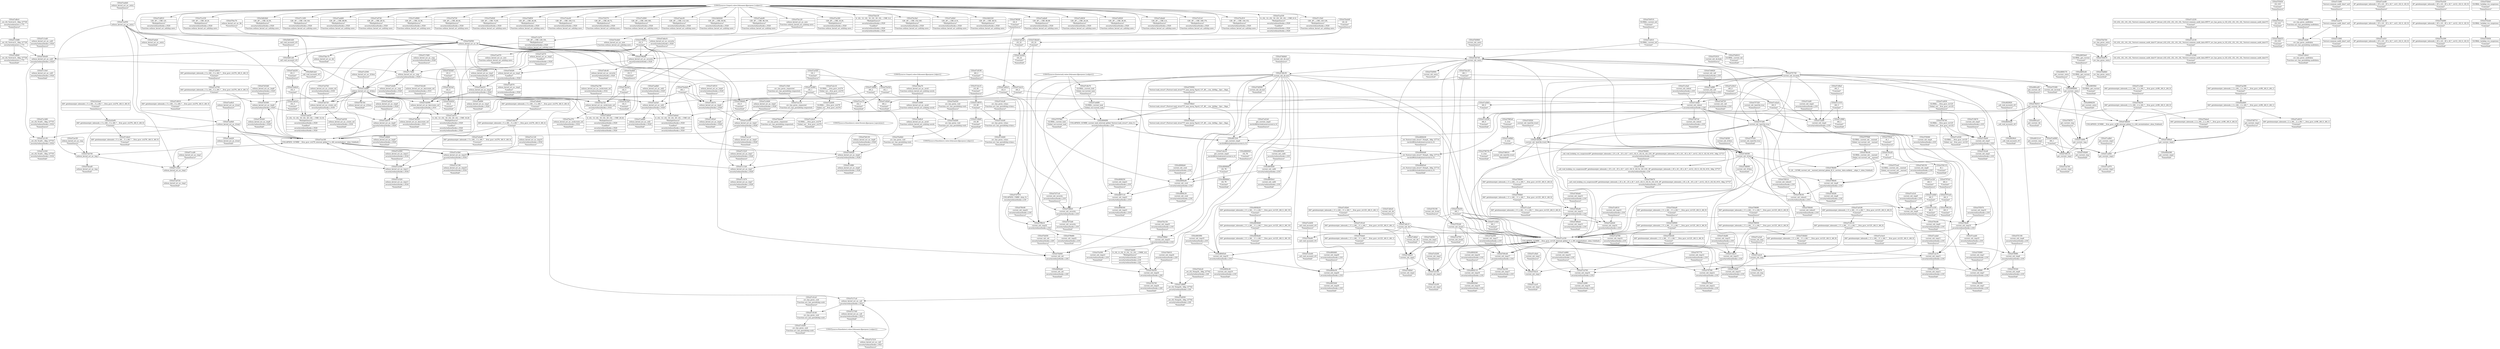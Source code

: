 digraph {
	CE0x47bdb20 [shape=record,shape=Mrecord,label="{CE0x47bdb20|i32_3|*Constant*}"]
	CE0x47d3360 [shape=record,shape=Mrecord,label="{CE0x47d3360|selinux_kernel_act_as:_tmp8|security/selinux/hooks.c,3529}"]
	CE0x47fb610 [shape=record,shape=Mrecord,label="{CE0x47fb610|current_sid:_tmp24|security/selinux/hooks.c,220|*SummSource*}"]
	CE0x48121c0 [shape=record,shape=Mrecord,label="{CE0x48121c0|get_current:_tmp1|*SummSource*}"]
	CE0x47a3700 [shape=record,shape=Mrecord,label="{CE0x47a3700|i64*_getelementptr_inbounds_(_5_x_i64_,_5_x_i64_*___llvm_gcov_ctr276,_i64_0,_i64_3)|*Constant*}"]
	CE0x47adbd0 [shape=record,shape=Mrecord,label="{CE0x47adbd0|128:_i8*,_:_CRE_80,88_|*MultipleSource*|security/selinux/hooks.c,3520|Function::selinux_kernel_act_as&Arg::new::}"]
	CE0x4805c60 [shape=record,shape=Mrecord,label="{CE0x4805c60|GLOBAL:_get_current|*Constant*}"]
	CE0x47c1470 [shape=record,shape=Mrecord,label="{CE0x47c1470|selinux_kernel_act_as:_tmp7|security/selinux/hooks.c,3528|*SummSink*}"]
	CE0x4807110 [shape=record,shape=Mrecord,label="{CE0x4807110|current_sid:_tmp21|security/selinux/hooks.c,218}"]
	CE0x47f3430 [shape=record,shape=Mrecord,label="{CE0x47f3430|i32_218|*Constant*|*SummSource*}"]
	CE0x47c4140 [shape=record,shape=Mrecord,label="{CE0x47c4140|avc_has_perm:_ssid|Function::avc_has_perm&Arg::ssid::}"]
	CE0x47cc8a0 [shape=record,shape=Mrecord,label="{CE0x47cc8a0|current_sid:_tmp1|*SummSource*}"]
	CE0x47d6fe0 [shape=record,shape=Mrecord,label="{CE0x47d6fe0|current_sid:_security|security/selinux/hooks.c,218}"]
	CE0x47a9630 [shape=record,shape=Mrecord,label="{CE0x47a9630|128:_i8*,_:_CRE_24,28_|*MultipleSource*|security/selinux/hooks.c,3520|Function::selinux_kernel_act_as&Arg::new::}"]
	CE0x47cb700 [shape=record,shape=Mrecord,label="{CE0x47cb700|current_sid:_tmp16|security/selinux/hooks.c,218}"]
	CE0x47a9db0 [shape=record,shape=Mrecord,label="{CE0x47a9db0|selinux_kernel_act_as:_tmp9|security/selinux/hooks.c,3529|*SummSink*}"]
	CE0x47a71a0 [shape=record,shape=Mrecord,label="{CE0x47a71a0|selinux_kernel_act_as:_call|security/selinux/hooks.c,3521}"]
	CE0x47cc0a0 [shape=record,shape=Mrecord,label="{CE0x47cc0a0|current_sid:_tobool|security/selinux/hooks.c,218|*SummSource*}"]
	CE0x47a9920 [shape=record,shape=Mrecord,label="{CE0x47a9920|128:_i8*,_:_CRE_36,40_|*MultipleSource*|security/selinux/hooks.c,3520|Function::selinux_kernel_act_as&Arg::new::}"]
	CE0x4804bd0 [shape=record,shape=Mrecord,label="{CE0x4804bd0|i64*_getelementptr_inbounds_(_11_x_i64_,_11_x_i64_*___llvm_gcov_ctr125,_i64_0,_i64_10)|*Constant*|*SummSink*}"]
	CE0x47f3aa0 [shape=record,shape=Mrecord,label="{CE0x47f3aa0|%struct.task_struct*_(%struct.task_struct**)*_asm_movq_%gs:$_1:P_,$0_,_r,im,_dirflag_,_fpsr_,_flags_|*SummSink*}"]
	CE0x47ad720 [shape=record,shape=Mrecord,label="{CE0x47ad720|selinux_kernel_act_as:_tmp1|*SummSink*}"]
	CE0x47c62f0 [shape=record,shape=Mrecord,label="{CE0x47c62f0|avc_has_perm:_auditdata|Function::avc_has_perm&Arg::auditdata::}"]
	CE0x47d0a40 [shape=record,shape=Mrecord,label="{CE0x47d0a40|current_sid:_tmp13|security/selinux/hooks.c,218}"]
	CE0x47a3400 [shape=record,shape=Mrecord,label="{CE0x47a3400|selinux_kernel_act_as:_tmp5|security/selinux/hooks.c,3528|*SummSource*}"]
	CE0x47a8ab0 [shape=record,shape=Mrecord,label="{CE0x47a8ab0|128:_i8*,_:_CRE_0,4_|*MultipleSource*|security/selinux/hooks.c,3520|Function::selinux_kernel_act_as&Arg::new::}"]
	CE0x47cf8a0 [shape=record,shape=Mrecord,label="{CE0x47cf8a0|i64_3|*Constant*|*SummSource*}"]
	CE0x47c4460 [shape=record,shape=Mrecord,label="{CE0x47c4460|selinux_kernel_act_as:_secid|Function::selinux_kernel_act_as&Arg::secid::}"]
	CE0x47d72d0 [shape=record,shape=Mrecord,label="{CE0x47d72d0|current_sid:_security|security/selinux/hooks.c,218|*SummSink*}"]
	CE0x47bb8b0 [shape=record,shape=Mrecord,label="{CE0x47bb8b0|avc_has_perm:_entry|*SummSink*}"]
	CE0x47f7ae0 [shape=record,shape=Mrecord,label="{CE0x47f7ae0|GLOBAL:_current_sid.__warned|Global_var:current_sid.__warned|*SummSink*}"]
	CE0x47fa520 [shape=record,shape=Mrecord,label="{CE0x47fa520|i32_1|*Constant*}"]
	CE0x47aa6b0 [shape=record,shape=Mrecord,label="{CE0x47aa6b0|selinux_kernel_act_as:_sid2|security/selinux/hooks.c,3529|*SummSource*}"]
	CE0x47f3e50 [shape=record,shape=Mrecord,label="{CE0x47f3e50|i64_1|*Constant*}"]
	CE0x47d4720 [shape=record,shape=Mrecord,label="{CE0x47d4720|current_sid:_call|security/selinux/hooks.c,218|*SummSink*}"]
	CE0x47fabe0 [shape=record,shape=Mrecord,label="{CE0x47fabe0|i64*_getelementptr_inbounds_(_2_x_i64_,_2_x_i64_*___llvm_gcov_ctr98,_i64_0,_i64_0)|*Constant*|*SummSink*}"]
	CE0x47a9180 [shape=record,shape=Mrecord,label="{CE0x47a9180|i64*_getelementptr_inbounds_(_11_x_i64_,_11_x_i64_*___llvm_gcov_ctr125,_i64_0,_i64_0)|*Constant*|*SummSource*}"]
	CE0x47aa860 [shape=record,shape=Mrecord,label="{CE0x47aa860|selinux_kernel_act_as:_sid2|security/selinux/hooks.c,3529|*SummSink*}"]
	CE0x47d5f20 [shape=record,shape=Mrecord,label="{CE0x47d5f20|current_sid:_land.lhs.true2|*SummSource*}"]
	CE0x47a8c40 [shape=record,shape=Mrecord,label="{CE0x47a8c40|selinux_kernel_act_as:_security|security/selinux/hooks.c,3520|*SummSink*}"]
	CE0x47ae570 [shape=record,shape=Mrecord,label="{CE0x47ae570|selinux_kernel_act_as:_new|Function::selinux_kernel_act_as&Arg::new::|*SummSink*}"]
	CE0x47a0a70 [shape=record,shape=Mrecord,label="{CE0x47a0a70|i64*_getelementptr_inbounds_(_5_x_i64_,_5_x_i64_*___llvm_gcov_ctr276,_i64_0,_i64_4)|*Constant*}"]
	CE0x47ca3a0 [shape=record,shape=Mrecord,label="{CE0x47ca3a0|current_sid:_tmp|*SummSource*}"]
	CE0x47c2130 [shape=record,shape=Mrecord,label="{CE0x47c2130|i32_(i32,_i32,_i16,_i32,_%struct.common_audit_data*)*_bitcast_(i32_(i32,_i32,_i16,_i32,_%struct.common_audit_data.495*)*_avc_has_perm_to_i32_(i32,_i32,_i16,_i32,_%struct.common_audit_data*)*)|*Constant*}"]
	CE0x47c8470 [shape=record,shape=Mrecord,label="{CE0x47c8470|selinux_kernel_act_as:_tmp4|security/selinux/hooks.c,3528}"]
	CE0x47aad30 [shape=record,shape=Mrecord,label="{CE0x47aad30|4:_i32,_12:_i32,_16:_i32,_20:_i32,_:_CME_12,16_|*MultipleSource*|security/selinux/hooks.c,3529|*LoadInst*|security/selinux/hooks.c,3520|security/selinux/hooks.c,3520}"]
	CE0x47f9d80 [shape=record,shape=Mrecord,label="{CE0x47f9d80|current_sid:_tmp22|security/selinux/hooks.c,218|*SummSink*}"]
	CE0x47d4500 [shape=record,shape=Mrecord,label="{CE0x47d4500|current_sid:_do.end|*SummSink*}"]
	CE0x47af1e0 [shape=record,shape=Mrecord,label="{CE0x47af1e0|128:_i8*,_:_CRE_168,176_|*MultipleSource*|security/selinux/hooks.c,3520|Function::selinux_kernel_act_as&Arg::new::}"]
	CE0x47bc810 [shape=record,shape=Mrecord,label="{CE0x47bc810|128:_i8*,_:_CRE_144,152_|*MultipleSource*|security/selinux/hooks.c,3520|Function::selinux_kernel_act_as&Arg::new::}"]
	CE0x47aeb20 [shape=record,shape=Mrecord,label="{CE0x47aeb20|selinux_kernel_act_as:_if.end|*SummSink*}"]
	CE0x47d0db0 [shape=record,shape=Mrecord,label="{CE0x47d0db0|i64*_getelementptr_inbounds_(_11_x_i64_,_11_x_i64_*___llvm_gcov_ctr125,_i64_0,_i64_8)|*Constant*|*SummSink*}"]
	CE0x47fa300 [shape=record,shape=Mrecord,label="{CE0x47fa300|current_sid:_tmp23|security/selinux/hooks.c,218|*SummSink*}"]
	CE0x671ca90 [shape=record,shape=Mrecord,label="{CE0x671ca90|selinux_kernel_act_as:_tmp1|*SummSource*}"]
	CE0x47f7430 [shape=record,shape=Mrecord,label="{CE0x47f7430|current_sid:_land.lhs.true|*SummSink*}"]
	CE0x47d6690 [shape=record,shape=Mrecord,label="{CE0x47d6690|current_sid:_if.then|*SummSink*}"]
	CE0x47bcbb0 [shape=record,shape=Mrecord,label="{CE0x47bcbb0|selinux_kernel_act_as:_new|Function::selinux_kernel_act_as&Arg::new::}"]
	CE0x47bba00 [shape=record,shape=Mrecord,label="{CE0x47bba00|avc_has_perm:_requested|Function::avc_has_perm&Arg::requested::|*SummSink*}"]
	CE0x47a1d60 [shape=record,shape=Mrecord,label="{CE0x47a1d60|_ret_i32_%call1,_!dbg_!27735|security/selinux/hooks.c,3534|*SummSource*}"]
	CE0x47a1190 [shape=record,shape=Mrecord,label="{CE0x47a1190|selinux_kernel_act_as:_tmp10|security/selinux/hooks.c,3534|*SummSink*}"]
	CE0x47c60c0 [shape=record,shape=Mrecord,label="{CE0x47c60c0|avc_has_perm:_auditdata|Function::avc_has_perm&Arg::auditdata::|*SummSink*}"]
	CE0x47d6db0 [shape=record,shape=Mrecord,label="{CE0x47d6db0|current_sid:_do.end|*SummSource*}"]
	CE0x64afdb0 [shape=record,shape=Mrecord,label="{CE0x64afdb0|i64*_getelementptr_inbounds_(_2_x_i64_,_2_x_i64_*___llvm_gcov_ctr98,_i64_0,_i64_1)|*Constant*}"]
	CE0x671c9c0 [shape=record,shape=Mrecord,label="{CE0x671c9c0|selinux_kernel_act_as:_tmp1}"]
	CE0x47c0c60 [shape=record,shape=Mrecord,label="{CE0x47c0c60|avc_has_perm:_tclass|Function::avc_has_perm&Arg::tclass::}"]
	CE0x5cb3a00 [shape=record,shape=Mrecord,label="{CE0x5cb3a00|i64*_getelementptr_inbounds_(_5_x_i64_,_5_x_i64_*___llvm_gcov_ctr276,_i64_0,_i64_0)|*Constant*}"]
	CE0x47cd160 [shape=record,shape=Mrecord,label="{CE0x47cd160|GLOBAL:___llvm_gcov_ctr125|Global_var:__llvm_gcov_ctr125|*SummSink*}"]
	CE0x47f4c80 [shape=record,shape=Mrecord,label="{CE0x47f4c80|current_sid:_tmp9|security/selinux/hooks.c,218|*SummSink*}"]
	CE0x47f3d70 [shape=record,shape=Mrecord,label="{CE0x47f3d70|current_sid:_tmp|*SummSink*}"]
	CE0x47f9b10 [shape=record,shape=Mrecord,label="{CE0x47f9b10|current_sid:_tmp22|security/selinux/hooks.c,218}"]
	CE0x47a4610 [shape=record,shape=Mrecord,label="{CE0x47a4610|current_sid:_tmp14|security/selinux/hooks.c,218|*SummSource*}"]
	CE0x47a1850 [shape=record,shape=Mrecord,label="{CE0x47a1850|selinux_kernel_act_as:_tmp11|security/selinux/hooks.c,3534|*SummSource*}"]
	CE0x47ce0b0 [shape=record,shape=Mrecord,label="{CE0x47ce0b0|i64_5|*Constant*}"]
	CE0x47a3810 [shape=record,shape=Mrecord,label="{CE0x47a3810|i64*_getelementptr_inbounds_(_5_x_i64_,_5_x_i64_*___llvm_gcov_ctr276,_i64_0,_i64_3)|*Constant*|*SummSource*}"]
	CE0x47a30c0 [shape=record,shape=Mrecord,label="{CE0x47a30c0|i64_0|*Constant*|*SummSource*}"]
	CE0x47d5e80 [shape=record,shape=Mrecord,label="{CE0x47d5e80|current_sid:_land.lhs.true2}"]
	CE0x47aa530 [shape=record,shape=Mrecord,label="{CE0x47aa530|4:_i32,_12:_i32,_16:_i32,_20:_i32,_:_CME_8,12_|*MultipleSource*|security/selinux/hooks.c,3529|*LoadInst*|security/selinux/hooks.c,3520|security/selinux/hooks.c,3520}"]
	CE0x47f52d0 [shape=record,shape=Mrecord,label="{CE0x47f52d0|current_sid:_if.end}"]
	CE0x47a8ee0 [shape=record,shape=Mrecord,label="{CE0x47a8ee0|current_sid:_bb|*SummSource*}"]
	CE0x47b0840 [shape=record,shape=Mrecord,label="{CE0x47b0840|current_sid:_entry|*SummSource*}"]
	CE0x47a8fa0 [shape=record,shape=Mrecord,label="{CE0x47a8fa0|current_sid:_bb|*SummSink*}"]
	CE0x47ab7b0 [shape=record,shape=Mrecord,label="{CE0x47ab7b0|selinux_kernel_act_as:_create_sid|security/selinux/hooks.c,3530|*SummSource*}"]
	CE0x47cac70 [shape=record,shape=Mrecord,label="{CE0x47cac70|current_sid:_tmp11|security/selinux/hooks.c,218}"]
	CE0x4805fb0 [shape=record,shape=Mrecord,label="{CE0x4805fb0|GLOBAL:_get_current|*Constant*|*SummSink*}"]
	CE0x47f6110 [shape=record,shape=Mrecord,label="{CE0x47f6110|i8_1|*Constant*|*SummSink*}"]
	CE0x5b81d20 [shape=record,shape=Mrecord,label="{CE0x5b81d20|_call_void_mcount()_#3|*SummSource*}"]
	CE0x47fb910 [shape=record,shape=Mrecord,label="{CE0x47fb910|get_current:_bb}"]
	CE0x5b81cb0 [shape=record,shape=Mrecord,label="{CE0x5b81cb0|_call_void_mcount()_#3}"]
	CE0x47c23d0 [shape=record,shape=Mrecord,label="{CE0x47c23d0|i32_(i32,_i32,_i16,_i32,_%struct.common_audit_data*)*_bitcast_(i32_(i32,_i32,_i16,_i32,_%struct.common_audit_data.495*)*_avc_has_perm_to_i32_(i32,_i32,_i16,_i32,_%struct.common_audit_data*)*)|*Constant*|*SummSink*}"]
	CE0x47a0a00 [shape=record,shape=Mrecord,label="{CE0x47a0a00|i64*_getelementptr_inbounds_(_5_x_i64_,_5_x_i64_*___llvm_gcov_ctr276,_i64_0,_i64_4)|*Constant*|*SummSink*}"]
	CE0x47d6c50 [shape=record,shape=Mrecord,label="{CE0x47d6c50|current_sid:_do.end}"]
	CE0x47f3de0 [shape=record,shape=Mrecord,label="{CE0x47f3de0|i64*_getelementptr_inbounds_(_11_x_i64_,_11_x_i64_*___llvm_gcov_ctr125,_i64_0,_i64_1)|*Constant*|*SummSink*}"]
	CE0x47c8860 [shape=record,shape=Mrecord,label="{CE0x47c8860|_ret_i32_%tmp24,_!dbg_!27742|security/selinux/hooks.c,220}"]
	CE0x47cbf00 [shape=record,shape=Mrecord,label="{CE0x47cbf00|get_current:_tmp}"]
	CE0x47bbd10 [shape=record,shape=Mrecord,label="{CE0x47bbd10|i32_218|*Constant*|*SummSink*}"]
	CE0x47f5e20 [shape=record,shape=Mrecord,label="{CE0x47f5e20|i8_1|*Constant*}"]
	CE0x47cef10 [shape=record,shape=Mrecord,label="{CE0x47cef10|i8*_getelementptr_inbounds_(_25_x_i8_,_25_x_i8_*_.str3,_i32_0,_i32_0)|*Constant*|*SummSink*}"]
	CE0x4806bb0 [shape=record,shape=Mrecord,label="{CE0x4806bb0|current_sid:_cred|security/selinux/hooks.c,218|*SummSource*}"]
	CE0x4805de0 [shape=record,shape=Mrecord,label="{CE0x4805de0|GLOBAL:_get_current|*Constant*|*SummSource*}"]
	"CONST[source:2(external),value:2(dynamic)][purpose:{subject}]"
	CE0x47d65f0 [shape=record,shape=Mrecord,label="{CE0x47d65f0|current_sid:_if.then|*SummSource*}"]
	CE0x47b9ad0 [shape=record,shape=Mrecord,label="{CE0x47b9ad0|i64*_getelementptr_inbounds_(_11_x_i64_,_11_x_i64_*___llvm_gcov_ctr125,_i64_0,_i64_9)|*Constant*|*SummSource*}"]
	CE0x47c19e0 [shape=record,shape=Mrecord,label="{CE0x47c19e0|128:_i8*,_:_CRE_120,128_|*MultipleSource*|security/selinux/hooks.c,3520|Function::selinux_kernel_act_as&Arg::new::}"]
	CE0x47bed10 [shape=record,shape=Mrecord,label="{CE0x47bed10|selinux_kernel_act_as:_tmp3|security/selinux/hooks.c,3520}"]
	CE0x48064d0 [shape=record,shape=Mrecord,label="{CE0x48064d0|_ret_%struct.task_struct*_%tmp4,_!dbg_!27714|./arch/x86/include/asm/current.h,14}"]
	CE0x47a4010 [shape=record,shape=Mrecord,label="{CE0x47a4010|i64*_getelementptr_inbounds_(_2_x_i64_,_2_x_i64_*___llvm_gcov_ctr98,_i64_0,_i64_1)|*Constant*|*SummSink*}"]
	CE0x47a8910 [shape=record,shape=Mrecord,label="{CE0x47a8910|128:_i8*,_:_CRE_4,8_|*MultipleSource*|security/selinux/hooks.c,3520|Function::selinux_kernel_act_as&Arg::new::}"]
	CE0x47ca330 [shape=record,shape=Mrecord,label="{CE0x47ca330|COLLAPSED:_GCMRE___llvm_gcov_ctr125_internal_global_11_x_i64_zeroinitializer:_elem_0:default:}"]
	CE0x47d6430 [shape=record,shape=Mrecord,label="{CE0x47d6430|COLLAPSED:_GCMRE___llvm_gcov_ctr98_internal_global_2_x_i64_zeroinitializer:_elem_0:default:}"]
	CE0x47c5f40 [shape=record,shape=Mrecord,label="{CE0x47c5f40|%struct.common_audit_data*_null|*Constant*|*SummSink*}"]
	CE0x47c0d40 [shape=record,shape=Mrecord,label="{CE0x47c0d40|avc_has_perm:_tclass|Function::avc_has_perm&Arg::tclass::|*SummSink*}"]
	CE0x47c4dc0 [shape=record,shape=Mrecord,label="{CE0x47c4dc0|i64*_getelementptr_inbounds_(_5_x_i64_,_5_x_i64_*___llvm_gcov_ctr276,_i64_0,_i64_0)|*Constant*|*SummSink*}"]
	CE0x47c12c0 [shape=record,shape=Mrecord,label="{CE0x47c12c0|selinux_kernel_act_as:_tmp7|security/selinux/hooks.c,3528|*SummSource*}"]
	CE0x47b0510 [shape=record,shape=Mrecord,label="{CE0x47b0510|GLOBAL:_current_sid|*Constant*|*SummSource*}"]
	CE0x47bd0c0 [shape=record,shape=Mrecord,label="{CE0x47bd0c0|selinux_kernel_act_as:_secid|Function::selinux_kernel_act_as&Arg::secid::|*SummSink*}"]
	CE0x47c92b0 [shape=record,shape=Mrecord,label="{CE0x47c92b0|i64*_getelementptr_inbounds_(_11_x_i64_,_11_x_i64_*___llvm_gcov_ctr125,_i64_0,_i64_1)|*Constant*|*SummSource*}"]
	CE0x47c8af0 [shape=record,shape=Mrecord,label="{CE0x47c8af0|current_sid:_tmp15|security/selinux/hooks.c,218|*SummSink*}"]
	CE0x4797ee0 [shape=record,shape=Mrecord,label="{CE0x4797ee0|i64_4|*Constant*}"]
	CE0x47a60c0 [shape=record,shape=Mrecord,label="{CE0x47a60c0|i32_0|*Constant*}"]
	CE0x4808340 [shape=record,shape=Mrecord,label="{CE0x4808340|current_sid:_tmp21|security/selinux/hooks.c,218|*SummSink*}"]
	CE0x47aebb0 [shape=record,shape=Mrecord,label="{CE0x47aebb0|selinux_kernel_act_as:_entry|*SummSource*}"]
	CE0x480ca00 [shape=record,shape=Mrecord,label="{CE0x480ca00|get_current:_bb|*SummSource*}"]
	CE0x47f6c00 [shape=record,shape=Mrecord,label="{CE0x47f6c00|GLOBAL:_current_sid.__warned|Global_var:current_sid.__warned}"]
	CE0x47ac430 [shape=record,shape=Mrecord,label="{CE0x47ac430|128:_i8*,_:_CRE_20,24_|*MultipleSource*|security/selinux/hooks.c,3520|Function::selinux_kernel_act_as&Arg::new::}"]
	CE0x47c8510 [shape=record,shape=Mrecord,label="{CE0x47c8510|selinux_kernel_act_as:_tmp4|security/selinux/hooks.c,3528|*SummSource*}"]
	CE0x47ba370 [shape=record,shape=Mrecord,label="{CE0x47ba370|selinux_kernel_act_as:_sockcreate_sid|security/selinux/hooks.c,3532|*SummSink*}"]
	CE0x47f7280 [shape=record,shape=Mrecord,label="{CE0x47f7280|current_sid:_land.lhs.true}"]
	CE0x47aefa0 [shape=record,shape=Mrecord,label="{CE0x47aefa0|selinux_kernel_act_as:_entry|*SummSink*}"]
	CE0x47a2dc0 [shape=record,shape=Mrecord,label="{CE0x47a2dc0|GLOBAL:___llvm_gcov_ctr276|Global_var:__llvm_gcov_ctr276|*SummSink*}"]
	CE0x47d6110 [shape=record,shape=Mrecord,label="{CE0x47d6110|get_current:_tmp1}"]
	CE0x47d6010 [shape=record,shape=Mrecord,label="{CE0x47d6010|current_sid:_land.lhs.true2|*SummSink*}"]
	CE0x47fa840 [shape=record,shape=Mrecord,label="{CE0x47fa840|current_sid:_sid|security/selinux/hooks.c,220}"]
	CE0x47bd700 [shape=record,shape=Mrecord,label="{CE0x47bd700|selinux_kernel_act_as:_tmp}"]
	CE0x5d624b0 [shape=record,shape=Mrecord,label="{CE0x5d624b0|128:_i8*,_:_CRE_52,56_|*MultipleSource*|security/selinux/hooks.c,3520|Function::selinux_kernel_act_as&Arg::new::}"]
	CE0x5b81de0 [shape=record,shape=Mrecord,label="{CE0x5b81de0|_call_void_mcount()_#3|*SummSink*}"]
	CE0x48059c0 [shape=record,shape=Mrecord,label="{CE0x48059c0|current_sid:_call4|security/selinux/hooks.c,218|*SummSink*}"]
	CE0x47fb520 [shape=record,shape=Mrecord,label="{CE0x47fb520|current_sid:_tmp24|security/selinux/hooks.c,220}"]
	CE0x47a41b0 [shape=record,shape=Mrecord,label="{CE0x47a41b0|get_current:_tmp4|./arch/x86/include/asm/current.h,14|*SummSource*}"]
	CE0x47cec30 [shape=record,shape=Mrecord,label="{CE0x47cec30|i8*_getelementptr_inbounds_(_25_x_i8_,_25_x_i8_*_.str3,_i32_0,_i32_0)|*Constant*}"]
	CE0x4806840 [shape=record,shape=Mrecord,label="{CE0x4806840|i32_78|*Constant*}"]
	CE0x47c1d00 [shape=record,shape=Mrecord,label="{CE0x47c1d00|128:_i8*,_:_CRE_136,144_|*MultipleSource*|security/selinux/hooks.c,3520|Function::selinux_kernel_act_as&Arg::new::}"]
	CE0x47d4fa0 [shape=record,shape=Mrecord,label="{CE0x47d4fa0|current_sid:_tmp2|*SummSink*}"]
	CE0x4806170 [shape=record,shape=Mrecord,label="{CE0x4806170|get_current:_entry|*SummSource*}"]
	CE0x47d06a0 [shape=record,shape=Mrecord,label="{CE0x47d06a0|get_current:_tmp2}"]
	CE0x47d23a0 [shape=record,shape=Mrecord,label="{CE0x47d23a0|i32_4|*Constant*}"]
	CE0x47c9cd0 [shape=record,shape=Mrecord,label="{CE0x47c9cd0|current_sid:_tmp5|security/selinux/hooks.c,218|*SummSink*}"]
	CE0x47ce120 [shape=record,shape=Mrecord,label="{CE0x47ce120|i64_5|*Constant*|*SummSource*}"]
	CE0x479e7b0 [shape=record,shape=Mrecord,label="{CE0x479e7b0|selinux_kernel_act_as:_if.then|*SummSink*}"]
	CE0x47bbc70 [shape=record,shape=Mrecord,label="{CE0x47bbc70|selinux_kernel_act_as:_bb|*SummSink*}"]
	CE0x47ad9f0 [shape=record,shape=Mrecord,label="{CE0x47ad9f0|selinux_kernel_act_as:_if.then}"]
	CE0x47ae950 [shape=record,shape=Mrecord,label="{CE0x47ae950|selinux_kernel_act_as:_entry}"]
	CE0x47b4930 [shape=record,shape=Mrecord,label="{CE0x47b4930|_ret_i32_%tmp24,_!dbg_!27742|security/selinux/hooks.c,220|*SummSink*}"]
	CE0x47ce290 [shape=record,shape=Mrecord,label="{CE0x47ce290|current_sid:_tmp9|security/selinux/hooks.c,218}"]
	CE0x47c11b0 [shape=record,shape=Mrecord,label="{CE0x47c11b0|selinux_kernel_act_as:_tmp7|security/selinux/hooks.c,3528}"]
	CE0x47aaf70 [shape=record,shape=Mrecord,label="{CE0x47aaf70|4:_i32,_12:_i32,_16:_i32,_20:_i32,_:_CME_16,20_|*MultipleSource*|security/selinux/hooks.c,3529|*LoadInst*|security/selinux/hooks.c,3520|security/selinux/hooks.c,3520}"]
	CE0x47fa130 [shape=record,shape=Mrecord,label="{CE0x47fa130|current_sid:_tmp23|security/selinux/hooks.c,218|*SummSource*}"]
	CE0x47bebb0 [shape=record,shape=Mrecord,label="{CE0x47bebb0|i64_1|*Constant*}"]
	CE0x4806ab0 [shape=record,shape=Mrecord,label="{CE0x4806ab0|current_sid:_sid|security/selinux/hooks.c,220|*SummSink*}"]
	CE0x47add60 [shape=record,shape=Mrecord,label="{CE0x47add60|128:_i8*,_:_CRE_88,89_|*MultipleSource*|security/selinux/hooks.c,3520|Function::selinux_kernel_act_as&Arg::new::}"]
	CE0x47c1b70 [shape=record,shape=Mrecord,label="{CE0x47c1b70|128:_i8*,_:_CRE_128,136_|*MultipleSource*|security/selinux/hooks.c,3520|Function::selinux_kernel_act_as&Arg::new::}"]
	CE0x47afa80 [shape=record,shape=Mrecord,label="{CE0x47afa80|selinux_kernel_act_as:_cmp|security/selinux/hooks.c,3528|*SummSink*}"]
	CE0x47f5540 [shape=record,shape=Mrecord,label="{CE0x47f5540|current_sid:_tmp6|security/selinux/hooks.c,218|*SummSink*}"]
	CE0x47a9740 [shape=record,shape=Mrecord,label="{CE0x47a9740|128:_i8*,_:_CRE_28,32_|*MultipleSource*|security/selinux/hooks.c,3520|Function::selinux_kernel_act_as&Arg::new::}"]
	CE0x47c8a10 [shape=record,shape=Mrecord,label="{CE0x47c8a10|current_sid:_tmp15|security/selinux/hooks.c,218}"]
	CE0x47bb7b0 [shape=record,shape=Mrecord,label="{CE0x47bb7b0|avc_has_perm:_entry|*SummSource*}"]
	CE0x47bc090 [shape=record,shape=Mrecord,label="{CE0x47bc090|i8*_getelementptr_inbounds_(_45_x_i8_,_45_x_i8_*_.str12,_i32_0,_i32_0)|*Constant*|*SummSink*}"]
	CE0x47f8440 [shape=record,shape=Mrecord,label="{CE0x47f8440|current_sid:_tobool1|security/selinux/hooks.c,218|*SummSink*}"]
	CE0x47ba090 [shape=record,shape=Mrecord,label="{CE0x47ba090|current_sid:_tmp17|security/selinux/hooks.c,218|*SummSource*}"]
	CE0x47f8d90 [shape=record,shape=Mrecord,label="{CE0x47f8d90|0:_i8,_:_GCMR_current_sid.__warned_internal_global_i8_0,_section_.data.unlikely_,_align_1:_elem_0:default:}"]
	"CONST[source:1(input),value:2(dynamic)][purpose:{object}]"
	CE0x47c1fe0 [shape=record,shape=Mrecord,label="{CE0x47c1fe0|selinux_kernel_act_as:_call1|security/selinux/hooks.c,3524|*SummSink*}"]
	CE0x47ba100 [shape=record,shape=Mrecord,label="{CE0x47ba100|current_sid:_tmp17|security/selinux/hooks.c,218|*SummSink*}"]
	CE0x47bead0 [shape=record,shape=Mrecord,label="{CE0x47bead0|selinux_kernel_act_as:_tmp|*SummSink*}"]
	CE0x47c5d80 [shape=record,shape=Mrecord,label="{CE0x47c5d80|_ret_i32_%retval.0,_!dbg_!27728|security/selinux/avc.c,775}"]
	CE0x47f5fa0 [shape=record,shape=Mrecord,label="{CE0x47f5fa0|i8_1|*Constant*|*SummSource*}"]
	CE0x47f9c80 [shape=record,shape=Mrecord,label="{CE0x47f9c80|current_sid:_tmp22|security/selinux/hooks.c,218|*SummSource*}"]
	CE0x47f81f0 [shape=record,shape=Mrecord,label="{CE0x47f81f0|current_sid:_tobool1|security/selinux/hooks.c,218}"]
	CE0x47f1740 [shape=record,shape=Mrecord,label="{CE0x47f1740|current_sid:_do.body}"]
	CE0x47bf590 [shape=record,shape=Mrecord,label="{CE0x47bf590|selinux_kernel_act_as:_bb}"]
	CE0x47a9880 [shape=record,shape=Mrecord,label="{CE0x47a9880|128:_i8*,_:_CRE_32,36_|*MultipleSource*|security/selinux/hooks.c,3520|Function::selinux_kernel_act_as&Arg::new::}"]
	CE0x47c85e0 [shape=record,shape=Mrecord,label="{CE0x47c85e0|selinux_kernel_act_as:_tmp4|security/selinux/hooks.c,3528|*SummSink*}"]
	CE0x47d4ec0 [shape=record,shape=Mrecord,label="{CE0x47d4ec0|current_sid:_tmp2}"]
	CE0x47a4cc0 [shape=record,shape=Mrecord,label="{CE0x47a4cc0|get_current:_tmp4|./arch/x86/include/asm/current.h,14|*SummSink*}"]
	CE0x47c0870 [shape=record,shape=Mrecord,label="{CE0x47c0870|i16_48|*Constant*}"]
	CE0x47a6f90 [shape=record,shape=Mrecord,label="{CE0x47a6f90|selinux_kernel_act_as:_tmp3|security/selinux/hooks.c,3520|*SummSink*}"]
	CE0x47f38c0 [shape=record,shape=Mrecord,label="{CE0x47f38c0|%struct.task_struct*_(%struct.task_struct**)*_asm_movq_%gs:$_1:P_,$0_,_r,im,_dirflag_,_fpsr_,_flags_}"]
	CE0x47f5070 [shape=record,shape=Mrecord,label="{CE0x47f5070|current_sid:_tmp10|security/selinux/hooks.c,218|*SummSource*}"]
	CE0x47cfa80 [shape=record,shape=Mrecord,label="{CE0x47cfa80|current_sid:_tmp4|security/selinux/hooks.c,218}"]
	CE0x47ae7b0 [shape=record,shape=Mrecord,label="{CE0x47ae7b0|get_current:_tmp1|*SummSink*}"]
	CE0x47ac920 [shape=record,shape=Mrecord,label="{CE0x47ac920|i32_1|*Constant*|*SummSource*}"]
	CE0x47a5160 [shape=record,shape=Mrecord,label="{CE0x47a5160|current_sid:_tmp3}"]
	CE0x47d24d0 [shape=record,shape=Mrecord,label="{CE0x47d24d0|i32_4|*Constant*|*SummSource*}"]
	CE0x47f8b40 [shape=record,shape=Mrecord,label="{CE0x47f8b40|current_sid:_tmp8|security/selinux/hooks.c,218}"]
	CE0x47a5760 [shape=record,shape=Mrecord,label="{CE0x47a5760|current_sid:_if.end|*SummSink*}"]
	CE0x4806c50 [shape=record,shape=Mrecord,label="{CE0x4806c50|current_sid:_cred|security/selinux/hooks.c,218|*SummSink*}"]
	CE0x47c0cd0 [shape=record,shape=Mrecord,label="{CE0x47c0cd0|avc_has_perm:_tclass|Function::avc_has_perm&Arg::tclass::|*SummSource*}"]
	CE0x47f6400 [shape=record,shape=Mrecord,label="{CE0x47f6400|_call_void_lockdep_rcu_suspicious(i8*_getelementptr_inbounds_(_25_x_i8_,_25_x_i8_*_.str3,_i32_0,_i32_0),_i32_218,_i8*_getelementptr_inbounds_(_45_x_i8_,_45_x_i8_*_.str12,_i32_0,_i32_0))_#10,_!dbg_!27727|security/selinux/hooks.c,218|*SummSource*}"]
	CE0x4806250 [shape=record,shape=Mrecord,label="{CE0x4806250|get_current:_entry|*SummSink*}"]
	CE0x47f06b0 [shape=record,shape=Mrecord,label="{CE0x47f06b0|i64*_getelementptr_inbounds_(_11_x_i64_,_11_x_i64_*___llvm_gcov_ctr125,_i64_0,_i64_6)|*Constant*}"]
	CE0x47b0e60 [shape=record,shape=Mrecord,label="{CE0x47b0e60|selinux_kernel_act_as:_call1|security/selinux/hooks.c,3524}"]
	CE0x5cb3aa0 [shape=record,shape=Mrecord,label="{CE0x5cb3aa0|i64*_getelementptr_inbounds_(_5_x_i64_,_5_x_i64_*___llvm_gcov_ctr276,_i64_0,_i64_0)|*Constant*|*SummSource*}"]
	CE0x4796930 [shape=record,shape=Mrecord,label="{CE0x4796930|i64*_getelementptr_inbounds_(_11_x_i64_,_11_x_i64_*___llvm_gcov_ctr125,_i64_0,_i64_8)|*Constant*}"]
	CE0x47b0900 [shape=record,shape=Mrecord,label="{CE0x47b0900|current_sid:_entry|*SummSink*}"]
	CE0x47a1690 [shape=record,shape=Mrecord,label="{CE0x47a1690|selinux_kernel_act_as:_tmp11|security/selinux/hooks.c,3534}"]
	CE0x47f1810 [shape=record,shape=Mrecord,label="{CE0x47f1810|current_sid:_do.body|*SummSource*}"]
	CE0x47f18f0 [shape=record,shape=Mrecord,label="{CE0x47f18f0|current_sid:_do.body|*SummSink*}"]
	CE0x47bf740 [shape=record,shape=Mrecord,label="{CE0x47bf740|128:_i8*,_:_CRE_40,44_|*MultipleSource*|security/selinux/hooks.c,3520|Function::selinux_kernel_act_as&Arg::new::}"]
	CE0x47ae6b0 [shape=record,shape=Mrecord,label="{CE0x47ae6b0|selinux_kernel_act_as:_if.end}"]
	CE0x47ad690 [shape=record,shape=Mrecord,label="{CE0x47ad690|selinux_kernel_act_as:_tmp3|security/selinux/hooks.c,3520|*SummSource*}"]
	CE0x47ba790 [shape=record,shape=Mrecord,label="{CE0x47ba790|selinux_kernel_act_as:_sockcreate_sid|security/selinux/hooks.c,3532|*SummSource*}"]
	CE0x47d4620 [shape=record,shape=Mrecord,label="{CE0x47d4620|current_sid:_call|security/selinux/hooks.c,218|*SummSource*}"]
	CE0x4805440 [shape=record,shape=Mrecord,label="{CE0x4805440|current_sid:_tmp20|security/selinux/hooks.c,218|*SummSink*}"]
	CE0x47975f0 [shape=record,shape=Mrecord,label="{CE0x47975f0|current_sid:_tmp12|security/selinux/hooks.c,218}"]
	CE0x47f3950 [shape=record,shape=Mrecord,label="{CE0x47f3950|%struct.task_struct*_(%struct.task_struct**)*_asm_movq_%gs:$_1:P_,$0_,_r,im,_dirflag_,_fpsr_,_flags_|*SummSource*}"]
	CE0x47a4d80 [shape=record,shape=Mrecord,label="{CE0x47a4d80|GLOBAL:_current_task|Global_var:current_task}"]
	CE0x47d2330 [shape=record,shape=Mrecord,label="{CE0x47d2330|selinux_kernel_act_as:_keycreate_sid|security/selinux/hooks.c,3531|*SummSink*}"]
	CE0x47af410 [shape=record,shape=Mrecord,label="{CE0x47af410|GLOBAL:_current_sid|*Constant*}"]
	CE0x47ca8b0 [shape=record,shape=Mrecord,label="{CE0x47ca8b0|get_current:_tmp3|*SummSource*}"]
	CE0x48043b0 [shape=record,shape=Mrecord,label="{CE0x48043b0|current_sid:_tmp18|security/selinux/hooks.c,218|*SummSink*}"]
	CE0x47cee80 [shape=record,shape=Mrecord,label="{CE0x47cee80|i8*_getelementptr_inbounds_(_25_x_i8_,_25_x_i8_*_.str3,_i32_0,_i32_0)|*Constant*|*SummSource*}"]
	CE0x47fba60 [shape=record,shape=Mrecord,label="{CE0x47fba60|_call_void_mcount()_#3}"]
	CE0x47bd280 [shape=record,shape=Mrecord,label="{CE0x47bd280|avc_has_perm:_tsid|Function::avc_has_perm&Arg::tsid::}"]
	CE0x47bf400 [shape=record,shape=Mrecord,label="{CE0x47bf400|128:_i8*,_:_CRE_72,80_|*MultipleSource*|security/selinux/hooks.c,3520|Function::selinux_kernel_act_as&Arg::new::}"]
	CE0x48056d0 [shape=record,shape=Mrecord,label="{CE0x48056d0|current_sid:_call4|security/selinux/hooks.c,218}"]
	CE0x47cc2a0 [shape=record,shape=Mrecord,label="{CE0x47cc2a0|i64*_getelementptr_inbounds_(_11_x_i64_,_11_x_i64_*___llvm_gcov_ctr125,_i64_0,_i64_6)|*Constant*|*SummSink*}"]
	CE0x47d3440 [shape=record,shape=Mrecord,label="{CE0x47d3440|selinux_kernel_act_as:_tmp8|security/selinux/hooks.c,3529|*SummSink*}"]
	CE0x47acce0 [shape=record,shape=Mrecord,label="{CE0x47acce0|selinux_kernel_act_as:_tmp5|security/selinux/hooks.c,3528|*SummSink*}"]
	CE0x47cbfa0 [shape=record,shape=Mrecord,label="{CE0x47cbfa0|current_sid:_tobool|security/selinux/hooks.c,218}"]
	CE0x47c1ed0 [shape=record,shape=Mrecord,label="{CE0x47c1ed0|selinux_kernel_act_as:_call1|security/selinux/hooks.c,3524|*SummSource*}"]
	CE0x47d7570 [shape=record,shape=Mrecord,label="{CE0x47d7570|COLLAPSED:_CMRE:_elem_0::|security/selinux/hooks.c,218}"]
	CE0x47bf850 [shape=record,shape=Mrecord,label="{CE0x47bf850|128:_i8*,_:_CRE_44,48_|*MultipleSource*|security/selinux/hooks.c,3520|Function::selinux_kernel_act_as&Arg::new::}"]
	CE0x47f6990 [shape=record,shape=Mrecord,label="{CE0x47f6990|current_sid:_tmp7|security/selinux/hooks.c,218|*SummSink*}"]
	CE0x47bc5a0 [shape=record,shape=Mrecord,label="{CE0x47bc5a0|i32_5|*Constant*|*SummSink*}"]
	CE0x47a8e10 [shape=record,shape=Mrecord,label="{CE0x47a8e10|current_sid:_bb}"]
	CE0x47b02f0 [shape=record,shape=Mrecord,label="{CE0x47b02f0|selinux_kernel_act_as:_tmp2|*LoadInst*|security/selinux/hooks.c,3520}"]
	CE0x479ec70 [shape=record,shape=Mrecord,label="{CE0x479ec70|selinux_kernel_act_as:_bb|*SummSource*}"]
	CE0x47d0ab0 [shape=record,shape=Mrecord,label="{CE0x47d0ab0|current_sid:_tmp13|security/selinux/hooks.c,218|*SummSource*}"]
	CE0x47d0150 [shape=record,shape=Mrecord,label="{CE0x47d0150|current_sid:_tmp8|security/selinux/hooks.c,218|*SummSource*}"]
	CE0x47b9c60 [shape=record,shape=Mrecord,label="{CE0x47b9c60|i64*_getelementptr_inbounds_(_11_x_i64_,_11_x_i64_*___llvm_gcov_ctr125,_i64_0,_i64_9)|*Constant*|*SummSink*}"]
	CE0x4806060 [shape=record,shape=Mrecord,label="{CE0x4806060|get_current:_entry}"]
	CE0x47f1100 [shape=record,shape=Mrecord,label="{CE0x47f1100|current_sid:_tmp6|security/selinux/hooks.c,218|*SummSource*}"]
	CE0x47a4420 [shape=record,shape=Mrecord,label="{CE0x47a4420|current_sid:_tmp14|security/selinux/hooks.c,218}"]
	CE0x47ca840 [shape=record,shape=Mrecord,label="{CE0x47ca840|get_current:_tmp3}"]
	CE0x47c5df0 [shape=record,shape=Mrecord,label="{CE0x47c5df0|%struct.common_audit_data*_null|*Constant*|*SummSource*}"]
	CE0x47b0610 [shape=record,shape=Mrecord,label="{CE0x47b0610|GLOBAL:_current_sid|*Constant*|*SummSink*}"]
	CE0x47ca2c0 [shape=record,shape=Mrecord,label="{CE0x47ca2c0|current_sid:_tmp}"]
	CE0x4798130 [shape=record,shape=Mrecord,label="{CE0x4798130|i64_4|*Constant*|*SummSink*}"]
	CE0x47fb230 [shape=record,shape=Mrecord,label="{CE0x47fb230|i64*_getelementptr_inbounds_(_2_x_i64_,_2_x_i64_*___llvm_gcov_ctr98,_i64_0,_i64_0)|*Constant*}"]
	CE0x47a2c10 [shape=record,shape=Mrecord,label="{CE0x47a2c10|GLOBAL:___llvm_gcov_ctr276|Global_var:__llvm_gcov_ctr276|*SummSource*}"]
	CE0x47a1f20 [shape=record,shape=Mrecord,label="{CE0x47a1f20|_ret_i32_%call1,_!dbg_!27735|security/selinux/hooks.c,3534|*SummSink*}"]
	CE0x47a5200 [shape=record,shape=Mrecord,label="{CE0x47a5200|current_sid:_tmp3|*SummSource*}"]
	CE0x47cfa10 [shape=record,shape=Mrecord,label="{CE0x47cfa10|i64_2|*Constant*}"]
	CE0x47aba40 [shape=record,shape=Mrecord,label="{CE0x47aba40|128:_i8*,_:_CRE_104,112_|*MultipleSource*|security/selinux/hooks.c,3520|Function::selinux_kernel_act_as&Arg::new::}"]
	CE0x47d5bf0 [shape=record,shape=Mrecord,label="{CE0x47d5bf0|get_current:_tmp|*SummSink*}"]
	CE0x47f31e0 [shape=record,shape=Mrecord,label="{CE0x47f31e0|i32_218|*Constant*}"]
	CE0x4806920 [shape=record,shape=Mrecord,label="{CE0x4806920|i32_78|*Constant*|*SummSource*}"]
	CE0x47c15b0 [shape=record,shape=Mrecord,label="{CE0x47c15b0|avc_has_perm:_requested|Function::avc_has_perm&Arg::requested::|*SummSource*}"]
	CE0x47ab250 [shape=record,shape=Mrecord,label="{CE0x47ab250|i32_3|*Constant*|*SummSource*}"]
	CE0x47cada0 [shape=record,shape=Mrecord,label="{CE0x47cada0|current_sid:_tmp11|security/selinux/hooks.c,218|*SummSource*}"]
	CE0x47b9900 [shape=record,shape=Mrecord,label="{CE0x47b9900|i64*_getelementptr_inbounds_(_11_x_i64_,_11_x_i64_*___llvm_gcov_ctr125,_i64_0,_i64_9)|*Constant*}"]
	CE0x4808250 [shape=record,shape=Mrecord,label="{CE0x4808250|current_sid:_tmp21|security/selinux/hooks.c,218|*SummSource*}"]
	CE0x47ab3c0 [shape=record,shape=Mrecord,label="{CE0x47ab3c0|i32_3|*Constant*|*SummSink*}"]
	CE0x47b4ce0 [shape=record,shape=Mrecord,label="{CE0x47b4ce0|_ret_i32_%tmp24,_!dbg_!27742|security/selinux/hooks.c,220|*SummSource*}"]
	CE0x47a0bd0 [shape=record,shape=Mrecord,label="{CE0x47a0bd0|i64*_getelementptr_inbounds_(_5_x_i64_,_5_x_i64_*___llvm_gcov_ctr276,_i64_0,_i64_4)|*Constant*|*SummSource*}"]
	CE0x47ccac0 [shape=record,shape=Mrecord,label="{CE0x47ccac0|current_sid:_tmp1|*SummSink*}"]
	CE0x47c91e0 [shape=record,shape=Mrecord,label="{CE0x47c91e0|i64*_getelementptr_inbounds_(_11_x_i64_,_11_x_i64_*___llvm_gcov_ctr125,_i64_0,_i64_1)|*Constant*}"]
	CE0x47982f0 [shape=record,shape=Mrecord,label="{CE0x47982f0|i32_0|*Constant*}"]
	CE0x4804fd0 [shape=record,shape=Mrecord,label="{CE0x4804fd0|current_sid:_tmp20|security/selinux/hooks.c,218|*SummSource*}"]
	CE0x4803f90 [shape=record,shape=Mrecord,label="{CE0x4803f90|current_sid:_tmp19|security/selinux/hooks.c,218|*SummSource*}"]
	CE0x47bbf60 [shape=record,shape=Mrecord,label="{CE0x47bbf60|i8*_getelementptr_inbounds_(_45_x_i8_,_45_x_i8_*_.str12,_i32_0,_i32_0)|*Constant*}"]
	CE0x47bf270 [shape=record,shape=Mrecord,label="{CE0x47bf270|128:_i8*,_:_CRE_64,72_|*MultipleSource*|security/selinux/hooks.c,3520|Function::selinux_kernel_act_as&Arg::new::}"]
	CE0x47fa930 [shape=record,shape=Mrecord,label="{CE0x47fa930|current_sid:_sid|security/selinux/hooks.c,220|*SummSource*}"]
	CE0x47a3c00 [shape=record,shape=Mrecord,label="{CE0x47a3c00|current_sid:_tmp3|*SummSink*}"]
	CE0x47cb9f0 [shape=record,shape=Mrecord,label="{CE0x47cb9f0|current_sid:_tmp16|security/selinux/hooks.c,218|*SummSink*}"]
	CE0x47b0470 [shape=record,shape=Mrecord,label="{CE0x47b0470|avc_has_perm:_entry}"]
	CE0x4829f20 [shape=record,shape=Mrecord,label="{CE0x4829f20|_call_void_mcount()_#3|*SummSource*}"]
	CE0x47a8a10 [shape=record,shape=Mrecord,label="{CE0x47a8a10|selinux_kernel_act_as:_security|security/selinux/hooks.c,3520|*SummSource*}"]
	CE0x47965e0 [shape=record,shape=Mrecord,label="{CE0x47965e0|i1_true|*Constant*|*SummSource*}"]
	CE0x47a4080 [shape=record,shape=Mrecord,label="{CE0x47a4080|i64_1|*Constant*}"]
	CE0x47c2230 [shape=record,shape=Mrecord,label="{CE0x47c2230|i32_(i32,_i32,_i16,_i32,_%struct.common_audit_data*)*_bitcast_(i32_(i32,_i32,_i16,_i32,_%struct.common_audit_data.495*)*_avc_has_perm_to_i32_(i32,_i32,_i16,_i32,_%struct.common_audit_data*)*)|*Constant*|*SummSource*}"]
	CE0x47af060 [shape=record,shape=Mrecord,label="{CE0x47af060|128:_i8*,_:_CRE_160,168_|*MultipleSource*|security/selinux/hooks.c,3520|Function::selinux_kernel_act_as&Arg::new::}"]
	CE0x47b0740 [shape=record,shape=Mrecord,label="{CE0x47b0740|current_sid:_entry}"]
	CE0x4829fc0 [shape=record,shape=Mrecord,label="{CE0x4829fc0|_call_void_mcount()_#3|*SummSink*}"]
	"CONST[source:0(mediator),value:0(static)][purpose:{operation}]"
	CE0x47fadd0 [shape=record,shape=Mrecord,label="{CE0x47fadd0|0:_i32,_4:_i32,_8:_i32,_12:_i32,_:_CMRE_4,8_|*MultipleSource*|security/selinux/hooks.c,218|security/selinux/hooks.c,218|security/selinux/hooks.c,220}"]
	CE0x47d2e40 [shape=record,shape=Mrecord,label="{CE0x47d2e40|selinux_kernel_act_as:_keycreate_sid|security/selinux/hooks.c,3531|*SummSource*}"]
	CE0x47ac860 [shape=record,shape=Mrecord,label="{CE0x47ac860|i32_1|*Constant*}"]
	CE0x47aa220 [shape=record,shape=Mrecord,label="{CE0x47aa220|selinux_kernel_act_as:_tmp9|security/selinux/hooks.c,3529|*SummSource*}"]
	CE0x4805850 [shape=record,shape=Mrecord,label="{CE0x4805850|current_sid:_call4|security/selinux/hooks.c,218|*SummSource*}"]
	CE0x47c0b60 [shape=record,shape=Mrecord,label="{CE0x47c0b60|i16_48|*Constant*|*SummSink*}"]
	CE0x47c8010 [shape=record,shape=Mrecord,label="{CE0x47c8010|i64*_getelementptr_inbounds_(_5_x_i64_,_5_x_i64_*___llvm_gcov_ctr276,_i64_0,_i64_3)|*Constant*|*SummSink*}"]
	CE0x47d0710 [shape=record,shape=Mrecord,label="{CE0x47d0710|get_current:_tmp2|*SummSource*}"]
	CE0x47a4780 [shape=record,shape=Mrecord,label="{CE0x47a4780|current_sid:_tmp14|security/selinux/hooks.c,218|*SummSink*}"]
	CE0x47f2fe0 [shape=record,shape=Mrecord,label="{CE0x47f2fe0|GLOBAL:_lockdep_rcu_suspicious|*Constant*|*SummSource*}"]
	CE0x47f4740 [shape=record,shape=Mrecord,label="{CE0x47f4740|GLOBAL:___llvm_gcov_ctr125|Global_var:__llvm_gcov_ctr125}"]
	CE0x47abc00 [shape=record,shape=Mrecord,label="{CE0x47abc00|128:_i8*,_:_CRE_112,120_|*MultipleSource*|security/selinux/hooks.c,3520|Function::selinux_kernel_act_as&Arg::new::}"]
	CE0x47a10b0 [shape=record,shape=Mrecord,label="{CE0x47a10b0|selinux_kernel_act_as:_tmp10|security/selinux/hooks.c,3534}"]
	CE0x47a2fb0 [shape=record,shape=Mrecord,label="{CE0x47a2fb0|i64_0|*Constant*}"]
	CE0x48065e0 [shape=record,shape=Mrecord,label="{CE0x48065e0|_ret_%struct.task_struct*_%tmp4,_!dbg_!27714|./arch/x86/include/asm/current.h,14|*SummSink*}"]
	CE0x47caab0 [shape=record,shape=Mrecord,label="{CE0x47caab0|current_sid:_tmp10|security/selinux/hooks.c,218|*SummSink*}"]
	CE0x47d2990 [shape=record,shape=Mrecord,label="{CE0x47d2990|selinux_kernel_act_as:_keycreate_sid|security/selinux/hooks.c,3531}"]
	CE0x47ae1f0 [shape=record,shape=Mrecord,label="{CE0x47ae1f0|selinux_kernel_act_as:_tmp|*SummSource*}"]
	CE0x47ae4a0 [shape=record,shape=Mrecord,label="{CE0x47ae4a0|i32_22|*Constant*|*SummSink*}"]
	CE0x47af480 [shape=record,shape=Mrecord,label="{CE0x47af480|avc_has_perm:_auditdata|Function::avc_has_perm&Arg::auditdata::|*SummSource*}"]
	CE0x47a1bc0 [shape=record,shape=Mrecord,label="{CE0x47a1bc0|i64*_getelementptr_inbounds_(_11_x_i64_,_11_x_i64_*___llvm_gcov_ctr125,_i64_0,_i64_0)|*Constant*|*SummSink*}"]
	CE0x47c41e0 [shape=record,shape=Mrecord,label="{CE0x47c41e0|avc_has_perm:_ssid|Function::avc_has_perm&Arg::ssid::|*SummSource*}"]
	CE0x5d62640 [shape=record,shape=Mrecord,label="{CE0x5d62640|128:_i8*,_:_CRE_56,64_|*MultipleSource*|security/selinux/hooks.c,3520|Function::selinux_kernel_act_as&Arg::new::}"]
	CE0x47a9110 [shape=record,shape=Mrecord,label="{CE0x47a9110|i64*_getelementptr_inbounds_(_11_x_i64_,_11_x_i64_*___llvm_gcov_ctr125,_i64_0,_i64_0)|*Constant*}"]
	CE0x480cac0 [shape=record,shape=Mrecord,label="{CE0x480cac0|get_current:_bb|*SummSink*}"]
	CE0x47f5800 [shape=record,shape=Mrecord,label="{CE0x47f5800|current_sid:_tmp7|security/selinux/hooks.c,218|*SummSource*}"]
	CE0x48048d0 [shape=record,shape=Mrecord,label="{CE0x48048d0|i64*_getelementptr_inbounds_(_11_x_i64_,_11_x_i64_*___llvm_gcov_ctr125,_i64_0,_i64_10)|*Constant*}"]
	CE0x47c2500 [shape=record,shape=Mrecord,label="{CE0x47c2500|selinux_kernel_act_as:_if.then|*SummSource*}"]
	CE0x47bba70 [shape=record,shape=Mrecord,label="{CE0x47bba70|selinux_kernel_act_as:_secid|Function::selinux_kernel_act_as&Arg::secid::|*SummSource*}"]
	CE0x47969f0 [shape=record,shape=Mrecord,label="{CE0x47969f0|i64*_getelementptr_inbounds_(_11_x_i64_,_11_x_i64_*___llvm_gcov_ctr125,_i64_0,_i64_8)|*Constant*|*SummSource*}"]
	CE0x47978e0 [shape=record,shape=Mrecord,label="{CE0x47978e0|current_sid:_tmp12|security/selinux/hooks.c,218|*SummSink*}"]
	CE0x47f6f70 [shape=record,shape=Mrecord,label="{CE0x47f6f70|get_current:_tmp|*SummSource*}"]
	CE0x47d02f0 [shape=record,shape=Mrecord,label="{CE0x47d02f0|current_sid:_tmp8|security/selinux/hooks.c,218|*SummSink*}"]
	CE0x47a1c30 [shape=record,shape=Mrecord,label="{CE0x47a1c30|_ret_i32_%call1,_!dbg_!27735|security/selinux/hooks.c,3534}"]
	CE0x47d6eb0 [shape=record,shape=Mrecord,label="{CE0x47d6eb0|i32_22|*Constant*}"]
	CE0x47f3ec0 [shape=record,shape=Mrecord,label="{CE0x47f3ec0|current_sid:_tmp1}"]
	CE0x47c8e70 [shape=record,shape=Mrecord,label="{CE0x47c8e70|GLOBAL:_current_task|Global_var:current_task|*SummSource*}"]
	CE0x4806f90 [shape=record,shape=Mrecord,label="{CE0x4806f90|COLLAPSED:_GCMRE_current_task_external_global_%struct.task_struct*:_elem_0::|security/selinux/hooks.c,218}"]
	CE0x4797450 [shape=record,shape=Mrecord,label="{CE0x4797450|current_sid:_tmp11|security/selinux/hooks.c,218|*SummSink*}"]
	CE0x47b0020 [shape=record,shape=Mrecord,label="{CE0x47b0020|selinux_kernel_act_as:_tmp6|security/selinux/hooks.c,3528}"]
	CE0x47f9fb0 [shape=record,shape=Mrecord,label="{CE0x47f9fb0|current_sid:_tmp23|security/selinux/hooks.c,218}"]
	CE0x47af370 [shape=record,shape=Mrecord,label="{CE0x47af370|selinux_kernel_act_as:_tmp2|*LoadInst*|security/selinux/hooks.c,3520|*SummSource*}"]
	CE0x48045e0 [shape=record,shape=Mrecord,label="{CE0x48045e0|current_sid:_tmp19|security/selinux/hooks.c,218}"]
	CE0x47ade80 [shape=record,shape=Mrecord,label="{CE0x47ade80|128:_i8*,_:_CRE_96,104_|*MultipleSource*|security/selinux/hooks.c,3520|Function::selinux_kernel_act_as&Arg::new::}"]
	CE0x47ba3e0 [shape=record,shape=Mrecord,label="{CE0x47ba3e0|i32_5|*Constant*}"]
	CE0x47ad1e0 [shape=record,shape=Mrecord,label="{CE0x47ad1e0|i32_22|*Constant*}"]
	CE0x47c0a10 [shape=record,shape=Mrecord,label="{CE0x47c0a10|i16_48|*Constant*|*SummSource*}"]
	CE0x47a3e40 [shape=record,shape=Mrecord,label="{CE0x47a3e40|_call_void_mcount()_#3|*SummSink*}"]
	CE0x47bcc20 [shape=record,shape=Mrecord,label="{CE0x47bcc20|selinux_kernel_act_as:_new|Function::selinux_kernel_act_as&Arg::new::|*SummSource*}"]
	CE0x47f8310 [shape=record,shape=Mrecord,label="{CE0x47f8310|current_sid:_tobool1|security/selinux/hooks.c,218|*SummSource*}"]
	CE0x47beb40 [shape=record,shape=Mrecord,label="{CE0x47beb40|i32_22|*Constant*|*SummSource*}"]
	CE0x47ac260 [shape=record,shape=Mrecord,label="{CE0x47ac260|128:_i8*,_:_CRE_16,20_|*MultipleSource*|security/selinux/hooks.c,3520|Function::selinux_kernel_act_as&Arg::new::}"]
	CE0x47ba720 [shape=record,shape=Mrecord,label="{CE0x47ba720|selinux_kernel_act_as:_sockcreate_sid|security/selinux/hooks.c,3532}"]
	CE0x47cd030 [shape=record,shape=Mrecord,label="{CE0x47cd030|GLOBAL:___llvm_gcov_ctr125|Global_var:__llvm_gcov_ctr125|*SummSource*}"]
	CE0x47af6c0 [shape=record,shape=Mrecord,label="{CE0x47af6c0|_ret_i32_%retval.0,_!dbg_!27728|security/selinux/avc.c,775|*SummSource*}"]
	CE0x47bdc30 [shape=record,shape=Mrecord,label="{CE0x47bdc30|4:_i32,_12:_i32,_16:_i32,_20:_i32,_:_CME_0,4_|*MultipleSource*|security/selinux/hooks.c,3529|*LoadInst*|security/selinux/hooks.c,3520|security/selinux/hooks.c,3520}"]
	CE0x47a4f80 [shape=record,shape=Mrecord,label="{CE0x47a4f80|current_sid:_call|security/selinux/hooks.c,218}"]
	CE0x47bc9a0 [shape=record,shape=Mrecord,label="{CE0x47bc9a0|128:_i8*,_:_CRE_152,160_|*MultipleSource*|security/selinux/hooks.c,3520|Function::selinux_kernel_act_as&Arg::new::}"]
	CE0x47cf980 [shape=record,shape=Mrecord,label="{CE0x47cf980|i64_3|*Constant*|*SummSink*}"]
	CE0x47b9cd0 [shape=record,shape=Mrecord,label="{CE0x47b9cd0|current_sid:_tmp17|security/selinux/hooks.c,218}"]
	CE0x47d2650 [shape=record,shape=Mrecord,label="{CE0x47d2650|i32_4|*Constant*|*SummSink*}"]
	CE0x47f6470 [shape=record,shape=Mrecord,label="{CE0x47f6470|_call_void_lockdep_rcu_suspicious(i8*_getelementptr_inbounds_(_25_x_i8_,_25_x_i8_*_.str3,_i32_0,_i32_0),_i32_218,_i8*_getelementptr_inbounds_(_45_x_i8_,_45_x_i8_*_.str12,_i32_0,_i32_0))_#10,_!dbg_!27727|security/selinux/hooks.c,218|*SummSink*}"]
	CE0x47983f0 [shape=record,shape=Mrecord,label="{CE0x47983f0|i32_0|*Constant*|*SummSource*}"]
	CE0x4804110 [shape=record,shape=Mrecord,label="{CE0x4804110|current_sid:_tmp18|security/selinux/hooks.c,218}"]
	CE0x47b0130 [shape=record,shape=Mrecord,label="{CE0x47b0130|selinux_kernel_act_as:_tmp6|security/selinux/hooks.c,3528|*SummSource*}"]
	CE0x47bdda0 [shape=record,shape=Mrecord,label="{CE0x47bdda0|4:_i32,_12:_i32,_16:_i32,_20:_i32,_:_CME_4,8_|*MultipleSource*|security/selinux/hooks.c,3529|*LoadInst*|security/selinux/hooks.c,3520|security/selinux/hooks.c,3520}"]
	CE0x47afdb0 [shape=record,shape=Mrecord,label="{CE0x47afdb0|128:_i8*,_:_CRE_8,16_|*MultipleSource*|security/selinux/hooks.c,3520|Function::selinux_kernel_act_as&Arg::new::}"]
	CE0x47aca70 [shape=record,shape=Mrecord,label="{CE0x47aca70|i32_1|*Constant*|*SummSink*}"]
	CE0x4804240 [shape=record,shape=Mrecord,label="{CE0x4804240|current_sid:_tmp18|security/selinux/hooks.c,218|*SummSource*}"]
	CE0x48068b0 [shape=record,shape=Mrecord,label="{CE0x48068b0|i32_78|*Constant*|*SummSink*}"]
	CE0x47d33d0 [shape=record,shape=Mrecord,label="{CE0x47d33d0|selinux_kernel_act_as:_tmp8|security/selinux/hooks.c,3529|*SummSource*}"]
	CE0x47f2eb0 [shape=record,shape=Mrecord,label="{CE0x47f2eb0|GLOBAL:_lockdep_rcu_suspicious|*Constant*}"]
	CE0x47f3050 [shape=record,shape=Mrecord,label="{CE0x47f3050|GLOBAL:_lockdep_rcu_suspicious|*Constant*|*SummSink*}"]
	CE0x47f79d0 [shape=record,shape=Mrecord,label="{CE0x47f79d0|GLOBAL:_current_sid.__warned|Global_var:current_sid.__warned|*SummSource*}"]
	CE0x47f0830 [shape=record,shape=Mrecord,label="{CE0x47f0830|i64*_getelementptr_inbounds_(_11_x_i64_,_11_x_i64_*___llvm_gcov_ctr125,_i64_0,_i64_6)|*Constant*|*SummSource*}"]
	CE0x47d47e0 [shape=record,shape=Mrecord,label="{CE0x47d47e0|current_sid:_tobool|security/selinux/hooks.c,218|*SummSink*}"]
	CE0x47ae8c0 [shape=record,shape=Mrecord,label="{CE0x47ae8c0|selinux_kernel_act_as:_if.end|*SummSource*}"]
	CE0x47cc310 [shape=record,shape=Mrecord,label="{CE0x47cc310|i64_3|*Constant*}"]
	CE0x47c8a80 [shape=record,shape=Mrecord,label="{CE0x47c8a80|current_sid:_tmp15|security/selinux/hooks.c,218|*SummSource*}"]
	CE0x47a3d30 [shape=record,shape=Mrecord,label="{CE0x47a3d30|_call_void_mcount()_#3|*SummSource*}"]
	CE0x47c9b70 [shape=record,shape=Mrecord,label="{CE0x47c9b70|current_sid:_tmp5|security/selinux/hooks.c,218|*SummSource*}"]
	CE0x47d0b20 [shape=record,shape=Mrecord,label="{CE0x47d0b20|current_sid:_tmp13|security/selinux/hooks.c,218|*SummSink*}"]
	CE0x4797fc0 [shape=record,shape=Mrecord,label="{CE0x4797fc0|i64_4|*Constant*|*SummSource*}"]
	CE0x482b580 [shape=record,shape=Mrecord,label="{CE0x482b580|get_current:_tmp2|*SummSink*}"]
	CE0x47ca970 [shape=record,shape=Mrecord,label="{CE0x47ca970|get_current:_tmp3|*SummSink*}"]
	CE0x47a1420 [shape=record,shape=Mrecord,label="{CE0x47a1420|selinux_kernel_act_as:_tmp11|security/selinux/hooks.c,3534|*SummSink*}"]
	CE0x4798460 [shape=record,shape=Mrecord,label="{CE0x4798460|i32_0|*Constant*|*SummSink*}"]
	CE0x47979b0 [shape=record,shape=Mrecord,label="{CE0x47979b0|GLOBAL:_current_task|Global_var:current_task|*SummSink*}"]
	CE0x47c0f80 [shape=record,shape=Mrecord,label="{CE0x47c0f80|selinux_kernel_act_as:_tmp6|security/selinux/hooks.c,3528|*SummSink*}"]
	CE0x4797770 [shape=record,shape=Mrecord,label="{CE0x4797770|current_sid:_tmp12|security/selinux/hooks.c,218|*SummSource*}"]
	CE0x4804c40 [shape=record,shape=Mrecord,label="{CE0x4804c40|current_sid:_tmp19|security/selinux/hooks.c,218|*SummSink*}"]
	CE0x47ae390 [shape=record,shape=Mrecord,label="{CE0x47ae390|i64*_getelementptr_inbounds_(_2_x_i64_,_2_x_i64_*___llvm_gcov_ctr98,_i64_0,_i64_1)|*Constant*|*SummSource*}"]
	CE0x47ce1f0 [shape=record,shape=Mrecord,label="{CE0x47ce1f0|i64_5|*Constant*|*SummSink*}"]
	CE0x47acb70 [shape=record,shape=Mrecord,label="{CE0x47acb70|%struct.common_audit_data*_null|*Constant*}"]
	CE0x47ae180 [shape=record,shape=Mrecord,label="{CE0x47ae180|COLLAPSED:_GCMRE___llvm_gcov_ctr276_internal_global_5_x_i64_zeroinitializer:_elem_0:default:}"]
	CE0x47ab720 [shape=record,shape=Mrecord,label="{CE0x47ab720|selinux_kernel_act_as:_create_sid|security/selinux/hooks.c,3530}"]
	CE0x47f0f80 [shape=record,shape=Mrecord,label="{CE0x47f0f80|current_sid:_tmp6|security/selinux/hooks.c,218}"]
	CE0x47d71e0 [shape=record,shape=Mrecord,label="{CE0x47d71e0|current_sid:_security|security/selinux/hooks.c,218|*SummSource*}"]
	CE0x47a49b0 [shape=record,shape=Mrecord,label="{CE0x47a49b0|i1_true|*Constant*}"]
	CE0x4811fc0 [shape=record,shape=Mrecord,label="{CE0x4811fc0|get_current:_tmp4|./arch/x86/include/asm/current.h,14}"]
	CE0x47ab0e0 [shape=record,shape=Mrecord,label="{CE0x47ab0e0|4:_i32,_12:_i32,_16:_i32,_20:_i32,_:_CME_20,24_|*MultipleSource*|security/selinux/hooks.c,3529|*LoadInst*|security/selinux/hooks.c,3520|security/selinux/hooks.c,3520}"]
	CE0x47f6390 [shape=record,shape=Mrecord,label="{CE0x47f6390|_call_void_lockdep_rcu_suspicious(i8*_getelementptr_inbounds_(_25_x_i8_,_25_x_i8_*_.str3,_i32_0,_i32_0),_i32_218,_i8*_getelementptr_inbounds_(_45_x_i8_,_45_x_i8_*_.str12,_i32_0,_i32_0))_#10,_!dbg_!27727|security/selinux/hooks.c,218}"]
	CE0x4798280 [shape=record,shape=Mrecord,label="{CE0x4798280|selinux_kernel_act_as:_security|security/selinux/hooks.c,3520}"]
	CE0x47c4280 [shape=record,shape=Mrecord,label="{CE0x47c4280|avc_has_perm:_ssid|Function::avc_has_perm&Arg::ssid::|*SummSink*}"]
	CE0x47a3230 [shape=record,shape=Mrecord,label="{CE0x47a3230|i64_0|*Constant*|*SummSink*}"]
	"CONST[source:0(mediator),value:2(dynamic)][purpose:{subject}]"
	CE0x4796750 [shape=record,shape=Mrecord,label="{CE0x4796750|i1_true|*Constant*|*SummSink*}"]
	CE0x47acc10 [shape=record,shape=Mrecord,label="{CE0x47acc10|avc_has_perm:_requested|Function::avc_has_perm&Arg::requested::}"]
	CE0x47bc020 [shape=record,shape=Mrecord,label="{CE0x47bc020|i8*_getelementptr_inbounds_(_45_x_i8_,_45_x_i8_*_.str12,_i32_0,_i32_0)|*Constant*|*SummSource*}"]
	CE0x47c9a00 [shape=record,shape=Mrecord,label="{CE0x47c9a00|current_sid:_tmp5|security/selinux/hooks.c,218}"]
	CE0x47bd350 [shape=record,shape=Mrecord,label="{CE0x47bd350|avc_has_perm:_tsid|Function::avc_has_perm&Arg::tsid::|*SummSource*}"]
	CE0x4806430 [shape=record,shape=Mrecord,label="{CE0x4806430|_ret_%struct.task_struct*_%tmp4,_!dbg_!27714|./arch/x86/include/asm/current.h,14|*SummSource*}"]
	CE0x47c7d00 [shape=record,shape=Mrecord,label="{CE0x47c7d00|selinux_kernel_act_as:_cmp|security/selinux/hooks.c,3528|*SummSource*}"]
	CE0x671c920 [shape=record,shape=Mrecord,label="{CE0x671c920|i64_1|*Constant*|*SummSink*}"]
	CE0x5d62320 [shape=record,shape=Mrecord,label="{CE0x5d62320|128:_i8*,_:_CRE_48,52_|*MultipleSource*|security/selinux/hooks.c,3520|Function::selinux_kernel_act_as&Arg::new::}"]
	CE0x47a7210 [shape=record,shape=Mrecord,label="{CE0x47a7210|selinux_kernel_act_as:_call|security/selinux/hooks.c,3521|*SummSource*}"]
	CE0x47c82b0 [shape=record,shape=Mrecord,label="{CE0x47c82b0|i64_2|*Constant*|*SummSink*}"]
	CE0x47bec20 [shape=record,shape=Mrecord,label="{CE0x47bec20|i64_1|*Constant*|*SummSource*}"]
	CE0x47ad570 [shape=record,shape=Mrecord,label="{CE0x47ad570|selinux_kernel_act_as:_tmp2|*LoadInst*|security/selinux/hooks.c,3520|*SummSink*}"]
	CE0x47c8080 [shape=record,shape=Mrecord,label="{CE0x47c8080|i64_2|*Constant*}"]
	CE0x47cfaf0 [shape=record,shape=Mrecord,label="{CE0x47cfaf0|current_sid:_tmp4|security/selinux/hooks.c,218|*SummSource*}"]
	CE0x47ce3c0 [shape=record,shape=Mrecord,label="{CE0x47ce3c0|current_sid:_tmp9|security/selinux/hooks.c,218|*SummSource*}"]
	CE0x47cb880 [shape=record,shape=Mrecord,label="{CE0x47cb880|current_sid:_tmp16|security/selinux/hooks.c,218|*SummSource*}"]
	CE0x47f7320 [shape=record,shape=Mrecord,label="{CE0x47f7320|current_sid:_land.lhs.true|*SummSource*}"]
	CE0x47aa070 [shape=record,shape=Mrecord,label="{CE0x47aa070|selinux_kernel_act_as:_tmp9|security/selinux/hooks.c,3529}"]
	CE0x47a1120 [shape=record,shape=Mrecord,label="{CE0x47a1120|selinux_kernel_act_as:_tmp10|security/selinux/hooks.c,3534|*SummSource*}"]
	CE0x4804e30 [shape=record,shape=Mrecord,label="{CE0x4804e30|current_sid:_tmp20|security/selinux/hooks.c,218}"]
	CE0x47c7b60 [shape=record,shape=Mrecord,label="{CE0x47c7b60|selinux_kernel_act_as:_cmp|security/selinux/hooks.c,3528}"]
	CE0x47cc3b0 [shape=record,shape=Mrecord,label="{CE0x47cc3b0|i64*_getelementptr_inbounds_(_2_x_i64_,_2_x_i64_*___llvm_gcov_ctr98,_i64_0,_i64_0)|*Constant*|*SummSource*}"]
	CE0x47cd2a0 [shape=record,shape=Mrecord,label="{CE0x47cd2a0|i64_0|*Constant*}"]
	CE0x47ba4b0 [shape=record,shape=Mrecord,label="{CE0x47ba4b0|i32_5|*Constant*|*SummSource*}"]
	CE0x47a2b00 [shape=record,shape=Mrecord,label="{CE0x47a2b00|GLOBAL:___llvm_gcov_ctr276|Global_var:__llvm_gcov_ctr276}"]
	CE0x47d6580 [shape=record,shape=Mrecord,label="{CE0x47d6580|current_sid:_if.then}"]
	"CONST[source:0(mediator),value:2(dynamic)][purpose:{object}]"
	CE0x47f4ef0 [shape=record,shape=Mrecord,label="{CE0x47f4ef0|current_sid:_tmp10|security/selinux/hooks.c,218}"]
	CE0x4804b20 [shape=record,shape=Mrecord,label="{CE0x4804b20|i64*_getelementptr_inbounds_(_11_x_i64_,_11_x_i64_*___llvm_gcov_ctr125,_i64_0,_i64_10)|*Constant*|*SummSource*}"]
	CE0x47aa5a0 [shape=record,shape=Mrecord,label="{CE0x47aa5a0|selinux_kernel_act_as:_sid2|security/selinux/hooks.c,3529}"]
	CE0x47fb700 [shape=record,shape=Mrecord,label="{CE0x47fb700|current_sid:_tmp24|security/selinux/hooks.c,220|*SummSink*}"]
	CE0x47ab530 [shape=record,shape=Mrecord,label="{CE0x47ab530|selinux_kernel_act_as:_create_sid|security/selinux/hooks.c,3530|*SummSink*}"]
	CE0x47a3390 [shape=record,shape=Mrecord,label="{CE0x47a3390|selinux_kernel_act_as:_tmp5|security/selinux/hooks.c,3528}"]
	CE0x47f5680 [shape=record,shape=Mrecord,label="{CE0x47f5680|current_sid:_tmp7|security/selinux/hooks.c,218}"]
	CE0x47f4460 [shape=record,shape=Mrecord,label="{CE0x47f4460|current_sid:_tmp4|security/selinux/hooks.c,218|*SummSink*}"]
	CE0x47f5190 [shape=record,shape=Mrecord,label="{CE0x47f5190|current_sid:_if.end|*SummSource*}"]
	CE0x4806a40 [shape=record,shape=Mrecord,label="{CE0x4806a40|current_sid:_cred|security/selinux/hooks.c,218}"]
	"CONST[source:1(input),value:2(dynamic)][purpose:{subject}]"
	CE0x47af840 [shape=record,shape=Mrecord,label="{CE0x47af840|_ret_i32_%retval.0,_!dbg_!27728|security/selinux/avc.c,775|*SummSink*}"]
	CE0x47c8190 [shape=record,shape=Mrecord,label="{CE0x47c8190|i64_2|*Constant*|*SummSource*}"]
	CE0x47bd4b0 [shape=record,shape=Mrecord,label="{CE0x47bd4b0|avc_has_perm:_tsid|Function::avc_has_perm&Arg::tsid::|*SummSink*}"]
	CE0x4829e20 [shape=record,shape=Mrecord,label="{CE0x4829e20|_call_void_mcount()_#3}"]
	CE0x47a7340 [shape=record,shape=Mrecord,label="{CE0x47a7340|selinux_kernel_act_as:_call|security/selinux/hooks.c,3521|*SummSink*}"]
	CE0x47d4f30 [shape=record,shape=Mrecord,label="{CE0x47d4f30|current_sid:_tmp2|*SummSource*}"]
	CE0x47a41b0 -> CE0x4811fc0
	CE0x47a8ee0 -> CE0x47a8e10
	CE0x4806170 -> CE0x4806060
	CE0x47f3e50 -> CE0x4804110
	CE0x4797ee0 -> CE0x4798130
	CE0x47fb910 -> CE0x47d6430
	CE0x47bf590 -> CE0x47b0e60
	CE0x47a49b0 -> CE0x47d6580
	CE0x47cc0a0 -> CE0x47cbfa0
	CE0x47ca330 -> CE0x47d4ec0
	"CONST[source:1(input),value:2(dynamic)][purpose:{subject}]" -> CE0x47ac260
	CE0x47d6c50 -> CE0x4804e30
	CE0x4806a40 -> CE0x4806c50
	CE0x47b0740 -> CE0x47ca330
	CE0x47bb7b0 -> CE0x47b0470
	CE0x47ca330 -> CE0x48045e0
	CE0x47cd2a0 -> CE0x47a3230
	CE0x47ad9f0 -> CE0x47ba720
	CE0x47a30c0 -> CE0x47cd2a0
	CE0x47a2fb0 -> CE0x47a3230
	CE0x47b9ad0 -> CE0x47b9900
	CE0x47f0830 -> CE0x47f06b0
	CE0x47f4740 -> CE0x47f4ef0
	CE0x47f5e20 -> CE0x47f8d90
	CE0x47f3950 -> CE0x47f38c0
	"CONST[source:1(input),value:2(dynamic)][purpose:{subject}]" -> CE0x47abc00
	CE0x47f9b10 -> CE0x47f9fb0
	"CONST[source:1(input),value:2(dynamic)][purpose:{subject}]" -> CE0x47a9880
	CE0x47c0a10 -> CE0x47c0870
	CE0x47f81f0 -> CE0x47d5e80
	CE0x47c8190 -> CE0x47cfa10
	CE0x47ac860 -> CE0x47aa5a0
	CE0x47982f0 -> CE0x4798460
	CE0x47d6c50 -> CE0x47c8860
	"CONST[source:1(input),value:2(dynamic)][purpose:{subject}]" -> CE0x47bdc30
	CE0x47a8a10 -> CE0x4798280
	CE0x48064d0 -> CE0x48065e0
	CE0x47d3360 -> CE0x47aa070
	CE0x5cb3a00 -> CE0x47ae180
	CE0x4797770 -> CE0x47975f0
	CE0x4829f20 -> CE0x4829e20
	CE0x47a3390 -> CE0x47acce0
	CE0x47c9a00 -> CE0x47c9cd0
	CE0x47ad9f0 -> CE0x47aa5a0
	CE0x47f52d0 -> CE0x47a5760
	CE0x47f6390 -> CE0x47f6470
	CE0x47f3e50 -> CE0x47f3ec0
	CE0x47ce290 -> CE0x47f4ef0
	CE0x47c8e70 -> CE0x47a4d80
	CE0x4806f90 -> CE0x4807110
	CE0x47c8470 -> CE0x47a3390
	CE0x47ce3c0 -> CE0x47ce290
	CE0x47f6f70 -> CE0x47cbf00
	CE0x4796930 -> CE0x47ca330
	CE0x47ad1e0 -> CE0x47ae4a0
	CE0x47f1740 -> CE0x47d5e80
	"CONST[source:1(input),value:2(dynamic)][purpose:{object}]" -> CE0x47bba70
	CE0x47ce0b0 -> CE0x47ce1f0
	CE0x47ba3e0 -> CE0x47bc5a0
	CE0x47aa5a0 -> CE0x47bdda0
	CE0x47c9a00 -> CE0x47f0f80
	CE0x47a9110 -> CE0x47ca330
	CE0x47a0bd0 -> CE0x47a0a70
	CE0x47d6c50 -> CE0x4807110
	CE0x47f7280 -> CE0x47cac70
	"CONST[source:1(input),value:2(dynamic)][purpose:{subject}]" -> CE0x47aa530
	CE0x47bcc20 -> CE0x47bcbb0
	CE0x47f4740 -> CE0x47c9a00
	CE0x47fb910 -> CE0x47d06a0
	CE0x47bed10 -> CE0x47ab720
	CE0x47f9b10 -> CE0x47f9d80
	CE0x4796930 -> CE0x47c8a10
	CE0x47fa130 -> CE0x47f9fb0
	CE0x47982f0 -> CE0x47ab720
	CE0x47acb70 -> CE0x47c5f40
	CE0x47c7b60 -> CE0x47c8470
	CE0x47d23a0 -> CE0x47d2990
	"CONST[source:1(input),value:2(dynamic)][purpose:{subject}]" -> CE0x47c1d00
	CE0x47d3360 -> CE0x47d3440
	CE0x47ae6b0 -> CE0x47a1690
	CE0x47d6580 -> CE0x47f6390
	CE0x48048d0 -> CE0x4804bd0
	CE0x47c7d00 -> CE0x47c7b60
	CE0x47ad9f0 -> CE0x479e7b0
	CE0x47982f0 -> CE0x47ba720
	CE0x47ce290 -> CE0x47f4c80
	CE0x4797ee0 -> CE0x47ce290
	CE0x47f06b0 -> CE0x47ca330
	CE0x47a3400 -> CE0x47a3390
	CE0x47a5160 -> CE0x47a3c00
	CE0x47cc310 -> CE0x47cfa80
	CE0x47bf590 -> CE0x47b02f0
	CE0x64afdb0 -> CE0x47a4010
	CE0x47ac860 -> CE0x47acc10
	CE0x47bebb0 -> CE0x47aa070
	CE0x47cbfa0 -> CE0x47f7280
	CE0x47bed10 -> CE0x47d2990
	"CONST[source:1(input),value:2(dynamic)][purpose:{subject}]" -> CE0x47a8ab0
	CE0x47bf590 -> CE0x47bed10
	CE0x47f1740 -> CE0x47f0f80
	CE0x4811fc0 -> CE0x47a4cc0
	CE0x47fa520 -> CE0x47fa840
	"CONST[source:1(input),value:2(dynamic)][purpose:{subject}]" -> CE0x47ade80
	CE0x47c12c0 -> CE0x47c11b0
	CE0x47bf590 -> CE0x47a71a0
	CE0x47f8d90 -> CE0x47f8b40
	CE0x47a1850 -> CE0x47a1690
	CE0x47d6580 -> CE0x47cb700
	CE0x47f7280 -> CE0x47975f0
	"CONST[source:1(input),value:2(dynamic)][purpose:{subject}]" -> CE0x47bf740
	CE0x47a4080 -> CE0x671c920
	CE0x47a2b00 -> CE0x47a3390
	CE0x47fb910 -> CE0x47ca840
	CE0x47d6c50 -> CE0x47d6fe0
	CE0x47b0510 -> CE0x47af410
	CE0x47d0a40 -> CE0x47d0b20
	CE0x4805de0 -> CE0x4805c60
	CE0x47c8860 -> CE0x47a71a0
	CE0x4806840 -> CE0x4806a40
	CE0x47c15b0 -> CE0x47acc10
	CE0x47ad9f0 -> CE0x47aad30
	"CONST[source:1(input),value:2(dynamic)][purpose:{subject}]" -> CE0x47af060
	"CONST[source:1(input),value:2(dynamic)][purpose:{subject}]" -> CE0x47bf270
	CE0x47c4140 -> CE0x47c4280
	CE0x47ae6b0 -> CE0x47aeb20
	CE0x4804110 -> CE0x47ca330
	"CONST[source:1(input),value:2(dynamic)][purpose:{subject}]" -> CE0x47af1e0
	CE0x5cb3aa0 -> CE0x5cb3a00
	CE0x47a3700 -> CE0x47c8010
	CE0x47b0740 -> CE0x47a8e10
	CE0x47f0f80 -> CE0x47f5680
	"CONST[source:1(input),value:2(dynamic)][purpose:{subject}]" -> CE0x5d62640
	CE0x47b0e60 -> CE0x47c1fe0
	CE0x47b0740 -> CE0x47b0900
	CE0x47f7280 -> CE0x47f8b40
	CE0x47f3ec0 -> CE0x47ccac0
	CE0x47a8e10 -> CE0x47d4ec0
	CE0x47f52d0 -> CE0x4804110
	CE0x4804e30 -> CE0x47ca330
	CE0x47d5e80 -> CE0x47d6580
	CE0x47fadd0 -> CE0x47fb520
	CE0x47ca330 -> CE0x47f0f80
	CE0x47d6110 -> CE0x47d6430
	CE0x4806060 -> CE0x47fb910
	CE0x4803f90 -> CE0x48045e0
	"CONST[source:1(input),value:2(dynamic)][purpose:{subject}]" -> CE0x47c1b70
	CE0x47b0020 -> CE0x47c11b0
	CE0x47aa5a0 -> CE0x47aa860
	CE0x47bf590 -> CE0x4798280
	CE0x47f3e50 -> CE0x4804e30
	CE0x4796930 -> CE0x47d0db0
	CE0x47bd280 -> CE0x47bd4b0
	CE0x47f8b40 -> CE0x47f81f0
	"CONST[source:1(input),value:2(dynamic)][purpose:{subject}]" -> CE0x47a9920
	CE0x47d24d0 -> CE0x47d23a0
	CE0x47cee80 -> CE0x47cec30
	CE0x47b9900 -> CE0x47b9c60
	CE0x47c91e0 -> CE0x47f3de0
	CE0x47a3d30 -> CE0x47fba60
	CE0x4806a40 -> CE0x4807110
	CE0x47ad9f0 -> CE0x47aaf70
	CE0x47f5680 -> CE0x47f6990
	CE0x47f1100 -> CE0x47f0f80
	CE0x47ca840 -> CE0x47d6430
	CE0x47ca2c0 -> CE0x47f3d70
	CE0x47f3e50 -> CE0x47f5680
	CE0x5b81cb0 -> CE0x5b81de0
	CE0x47d2990 -> CE0x47d2330
	CE0x47cbfa0 -> CE0x47d6580
	CE0x47b0e60 -> CE0x47c7b60
	CE0x47a1d60 -> CE0x47a1c30
	CE0x47c8a80 -> CE0x47c8a10
	CE0x47beb40 -> CE0x47ad1e0
	CE0x47d0150 -> CE0x47f8b40
	CE0x4804110 -> CE0x48043b0
	CE0x47ca8b0 -> CE0x47ca840
	CE0x47f1740 -> CE0x47c9a00
	CE0x47c5df0 -> CE0x47acb70
	CE0x47ca330 -> CE0x47d0a40
	CE0x47a4420 -> CE0x47ca330
	CE0x47bf590 -> CE0x47ad9f0
	CE0x4804fd0 -> CE0x4804e30
	CE0x47af480 -> CE0x47c62f0
	CE0x47ad690 -> CE0x47bed10
	CE0x4806840 -> CE0x48068b0
	CE0x47975f0 -> CE0x47978e0
	CE0x47c4460 -> CE0x47bd280
	CE0x47bed10 -> CE0x47ba720
	CE0x47c0c60 -> CE0x47c0d40
	CE0x47c41e0 -> CE0x47c4140
	CE0x47bbf60 -> CE0x47bc090
	CE0x47f4ef0 -> CE0x47ca330
	CE0x47a3810 -> CE0x47a3700
	CE0x47f3e50 -> CE0x47975f0
	CE0x47ae950 -> CE0x47ae6b0
	CE0x47a1690 -> CE0x47a1420
	CE0x47d6c50 -> CE0x47fb520
	CE0x47a0a70 -> CE0x47ae180
	CE0x47bebb0 -> CE0x671c9c0
	CE0x47c11b0 -> CE0x47c1470
	CE0x47f3e50 -> CE0x671c920
	CE0x4806920 -> CE0x4806840
	CE0x47a4f80 -> CE0x47cbfa0
	CE0x47bf590 -> CE0x47ae180
	CE0x47fa930 -> CE0x47fa840
	CE0x47c7b60 -> CE0x47ad9f0
	CE0x47b0740 -> CE0x47d6580
	CE0x47ab720 -> CE0x47aad30
	CE0x47982f0 -> CE0x47d2990
	CE0x47982f0 -> CE0x47c7b60
	CE0x47bd700 -> CE0x671c9c0
	CE0x47c5d80 -> CE0x47b0e60
	CE0x47a1690 -> CE0x47ae180
	CE0x47a60c0 -> CE0x4806a40
	CE0x5b81d20 -> CE0x5b81cb0
	CE0x47f1740 -> CE0x47ca330
	CE0x47a3390 -> CE0x47ae180
	CE0x47ca330 -> CE0x47b9cd0
	CE0x47ca330 -> CE0x47ca2c0
	"CONST[source:2(external),value:2(dynamic)][purpose:{subject}]" -> CE0x47c8e70
	CE0x47a1c30 -> CE0x47a1f20
	CE0x47f7280 -> CE0x47d5e80
	CE0x47d06a0 -> CE0x482b580
	CE0x47f52d0 -> CE0x47ca330
	CE0x47f7280 -> CE0x47f81f0
	CE0x47fa840 -> CE0x47fb520
	CE0x47f06b0 -> CE0x47d0a40
	CE0x4806f90 -> CE0x4806f90
	CE0x4807110 -> CE0x4808340
	CE0x47975f0 -> CE0x47ca330
	CE0x47ba720 -> CE0x47ab0e0
	CE0x47c8080 -> CE0x47c8470
	CE0x47d4ec0 -> CE0x47a5160
	CE0x47b4ce0 -> CE0x47c8860
	CE0x47cbf00 -> CE0x47d6110
	CE0x47d0a40 -> CE0x47a4420
	"CONST[source:1(input),value:2(dynamic)][purpose:{subject}]" -> CE0x47a9740
	CE0x47ad9f0 -> CE0x47ab0e0
	CE0x47c8a10 -> CE0x47cb700
	CE0x47a30c0 -> CE0x47a2fb0
	CE0x47cada0 -> CE0x47cac70
	CE0x47beb40 -> CE0x47d6eb0
	CE0x47bec20 -> CE0x47f3e50
	CE0x47a2c10 -> CE0x47a2b00
	CE0x47a60c0 -> CE0x47fa840
	CE0x47ca330 -> CE0x47cac70
	CE0x47f5fa0 -> CE0x47f5e20
	CE0x4804b20 -> CE0x48048d0
	CE0x4806060 -> CE0x47d6110
	CE0x47cc8a0 -> CE0x47f3ec0
	CE0x47d4f30 -> CE0x47d4ec0
	CE0x4829e20 -> CE0x4829fc0
	CE0x47fb910 -> CE0x48064d0
	CE0x47d65f0 -> CE0x47d6580
	"CONST[source:1(input),value:2(dynamic)][purpose:{subject}]" -> CE0x47aba40
	CE0x47d6c50 -> CE0x4806060
	CE0x47cbfa0 -> CE0x47cfa80
	CE0x47a5200 -> CE0x47a5160
	CE0x47a0a70 -> CE0x47a0a00
	CE0x47f38c0 -> CE0x4811fc0
	CE0x47f4740 -> CE0x47cd160
	CE0x47cd030 -> CE0x47f4740
	"CONST[source:1(input),value:2(dynamic)][purpose:{subject}]" -> CE0x47bf850
	CE0x47d0ab0 -> CE0x47d0a40
	CE0x47ae8c0 -> CE0x47ae6b0
	CE0x47982f0 -> CE0x47aa5a0
	CE0x4806060 -> CE0x47d6430
	CE0x4798280 -> CE0x47b02f0
	CE0x47a8e10 -> CE0x47a8fa0
	CE0x47cb880 -> CE0x47cb700
	CE0x47f31e0 -> CE0x47bbd10
	CE0x47ab720 -> CE0x47ab530
	CE0x47cc310 -> CE0x47cf980
	CE0x47a8e10 -> CE0x47ca330
	CE0x47f7280 -> CE0x47d6580
	CE0x47c91e0 -> CE0x47ca330
	CE0x47b02f0 -> CE0x47bed10
	"CONST[source:2(external),value:2(dynamic)][purpose:{subject}]" -> CE0x47d7570
	CE0x47cfa10 -> CE0x47cfa80
	CE0x47a49b0 -> CE0x4796750
	CE0x47af410 -> CE0x47b0740
	CE0x47ae180 -> CE0x47b0020
	CE0x47a4420 -> CE0x47a4780
	CE0x47a9110 -> CE0x47ca2c0
	CE0x47d6110 -> CE0x47ae7b0
	CE0x47ae390 -> CE0x64afdb0
	CE0x47a4d80 -> CE0x4811fc0
	CE0x47a4d80 -> CE0x4806f90
	CE0x47b0740 -> CE0x47f52d0
	CE0x47bf590 -> CE0x5b81cb0
	CE0x47b02f0 -> CE0x47ad570
	CE0x47af370 -> CE0x47b02f0
	CE0x47f1740 -> CE0x47a4f80
	"CONST[source:1(input),value:2(dynamic)][purpose:{subject}]" -> CE0x47aaf70
	CE0x47ae6b0 -> CE0x47a10b0
	CE0x47f7280 -> CE0x47ca330
	CE0x47bd350 -> CE0x47bd280
	CE0x47bdb20 -> CE0x47ab3c0
	CE0x47a0a70 -> CE0x47a10b0
	CE0x47f6400 -> CE0x47f6390
	CE0x47b0740 -> CE0x47f1740
	CE0x47ae6b0 -> CE0x47ae180
	CE0x47bf590 -> CE0x47c7b60
	CE0x47a2b00 -> CE0x47a2dc0
	CE0x47bf590 -> CE0x47bbc70
	CE0x47a7210 -> CE0x47a71a0
	CE0x47ae1f0 -> CE0x47bd700
	CE0x47ae950 -> CE0x47aefa0
	CE0x47d6c50 -> CE0x48045e0
	CE0x47a10b0 -> CE0x47a1190
	CE0x47a10b0 -> CE0x47a1690
	CE0x47f5680 -> CE0x47ca330
	"CONST[source:1(input),value:2(dynamic)][purpose:{subject}]" -> CE0x47aad30
	CE0x47cc3b0 -> CE0x47fb230
	CE0x4806060 -> CE0x47cbf00
	CE0x47a4080 -> CE0x47d6110
	CE0x47ad9f0 -> CE0x47d2990
	CE0x480ca00 -> CE0x47fb910
	CE0x47cbfa0 -> CE0x47d5e80
	CE0x47a8e10 -> CE0x47fba60
	CE0x47f7320 -> CE0x47f7280
	CE0x47d6eb0 -> CE0x47d6fe0
	CE0x671c9c0 -> CE0x47ad720
	"CONST[source:1(input),value:2(dynamic)][purpose:{subject}]" -> CE0x47bdda0
	CE0x47c0cd0 -> CE0x47c0c60
	CE0x47f5e20 -> CE0x47f6110
	CE0x47ae950 -> CE0x47ae180
	CE0x47ae6b0 -> CE0x47a1c30
	CE0x47af410 -> CE0x47b0610
	CE0x47ad9f0 -> CE0x47aa070
	CE0x47c11b0 -> CE0x47ae180
	CE0x47bebb0 -> CE0x47c11b0
	CE0x47f7280 -> CE0x47f4ef0
	CE0x48064d0 -> CE0x48056d0
	CE0x4806f90 -> CE0x47f9b10
	CE0x47f8310 -> CE0x47f81f0
	CE0x5cb3a00 -> CE0x47bd700
	CE0x64afdb0 -> CE0x47d6430
	CE0x48048d0 -> CE0x47ca330
	CE0x47ca840 -> CE0x47ca970
	CE0x47b0840 -> CE0x47b0740
	CE0x47fb910 -> CE0x4806f90
	CE0x4806bb0 -> CE0x4806a40
	CE0x47ba790 -> CE0x47ba720
	CE0x47f0f80 -> CE0x47f5540
	CE0x47f81f0 -> CE0x47d6580
	CE0x47ae950 -> CE0x47ad9f0
	CE0x47bed10 -> CE0x47aa5a0
	"CONST[source:1(input),value:2(dynamic)][purpose:{subject}]" -> CE0x47ab0e0
	CE0x47c0870 -> CE0x47c0b60
	CE0x47aa070 -> CE0x47ae180
	CE0x47f9fb0 -> CE0x47fa840
	CE0x47bf590 -> CE0x47b0470
	CE0x47c1ed0 -> CE0x47b0e60
	CE0x48121c0 -> CE0x47d6110
	"CONST[source:1(input),value:2(dynamic)][purpose:{subject}]" -> CE0x47ac430
	CE0x47c9a00 -> CE0x47ca330
	CE0x47a7340 -> "CONST[source:0(mediator),value:2(dynamic)][purpose:{subject}]"
	CE0x47cf8a0 -> CE0x47cc310
	CE0x47d6c50 -> CE0x47d4500
	CE0x47ab250 -> CE0x47bdb20
	CE0x47f1740 -> CE0x47f18f0
	CE0x47bcbb0 -> CE0x4798280
	CE0x47cfaf0 -> CE0x47cfa80
	CE0x47bcbb0 -> CE0x47ae570
	"CONST[source:1(input),value:2(dynamic)][purpose:{subject}]" -> CE0x47bc9a0
	CE0x4797fc0 -> CE0x4797ee0
	CE0x47c4460 -> CE0x47bdda0
	CE0x47c8080 -> CE0x47c82b0
	CE0x47b0130 -> CE0x47b0020
	CE0x47ce120 -> CE0x47ce0b0
	CE0x47bf590 -> CE0x47c11b0
	CE0x47a4610 -> CE0x47a4420
	CE0x47fb910 -> CE0x4811fc0
	CE0x47982f0 -> CE0x4798280
	CE0x47ae950 -> CE0x47bf590
	CE0x47ad9f0 -> CE0x47ae180
	CE0x47d4ec0 -> CE0x47d4fa0
	CE0x47cd2a0 -> CE0x47f4ef0
	"CONST[source:2(external),value:2(dynamic)][purpose:{subject}]" -> CE0x4806f90
	CE0x47b0740 -> CE0x47f3ec0
	CE0x47fb230 -> CE0x47fabe0
	CE0x47a3390 -> CE0x47b0020
	CE0x47f79d0 -> CE0x47f6c00
	CE0x4808250 -> CE0x4807110
	CE0x47a8e10 -> CE0x47a5160
	CE0x47f1740 -> CE0x47cbfa0
	CE0x47d6fe0 -> CE0x47d72d0
	CE0x47d6580 -> CE0x47f8d90
	CE0x47ce0b0 -> CE0x47ce290
	CE0x47aa6b0 -> CE0x47aa5a0
	CE0x47ae180 -> CE0x47bd700
	CE0x47bebb0 -> CE0x47c8470
	CE0x47bdb20 -> CE0x47ab720
	CE0x47d6c50 -> CE0x4806a40
	CE0x47fb230 -> CE0x47cbf00
	CE0x47d33d0 -> CE0x47d3360
	CE0x47d0710 -> CE0x47d06a0
	CE0x47f5070 -> CE0x47f4ef0
	CE0x47af6c0 -> CE0x47c5d80
	CE0x47a4f80 -> CE0x47d4720
	CE0x47fb910 -> CE0x4829e20
	CE0x47b0740 -> CE0x47f7280
	CE0x47983f0 -> CE0x47982f0
	CE0x47f4ef0 -> CE0x47caab0
	CE0x47bf590 -> CE0x47a3390
	CE0x47a5160 -> CE0x47ca330
	CE0x47982f0 -> CE0x47aaf70
	CE0x47d6c50 -> CE0x47ca330
	CE0x4805c60 -> CE0x4805fb0
	CE0x47f3430 -> CE0x47f31e0
	CE0x47ae180 -> CE0x47a10b0
	CE0x47f8b40 -> CE0x47d02f0
	"CONST[source:1(input),value:2(dynamic)][purpose:{subject}]" -> CE0x47bf400
	CE0x47ad1e0 -> CE0x4798280
	CE0x47c5d80 -> CE0x47af840
	CE0x47b0e60 -> CE0x47a1c30
	CE0x47f6c00 -> CE0x47f8d90
	CE0x47ba720 -> CE0x47ba370
	CE0x47d2e40 -> CE0x47d2990
	CE0x47a60c0 -> CE0x4798460
	CE0x47a1120 -> CE0x47a10b0
	CE0x47d23a0 -> CE0x47d2650
	CE0x47f2fe0 -> CE0x47f2eb0
	CE0x47d5f20 -> CE0x47d5e80
	CE0x47bf590 -> CE0x47c8470
	CE0x47a60c0 -> CE0x47d6fe0
	CE0x47b0740 -> CE0x47ca2c0
	CE0x47f2eb0 -> CE0x47f3050
	CE0x47cbf00 -> CE0x47d5bf0
	CE0x47f1740 -> CE0x47f7280
	CE0x47f9c80 -> CE0x47f9b10
	CE0x47ca3a0 -> CE0x47ca2c0
	CE0x47d5e80 -> CE0x47d6010
	CE0x47d6430 -> CE0x47cbf00
	CE0x47aebb0 -> CE0x47ae950
	CE0x47b0020 -> CE0x47c0f80
	CE0x47cd2a0 -> CE0x47c9a00
	CE0x47c2230 -> CE0x47c2130
	CE0x47ae950 -> CE0x671c9c0
	CE0x47c9b70 -> CE0x47c9a00
	CE0x47bebb0 -> CE0x671c920
	CE0x47c92b0 -> CE0x47c91e0
	CE0x47acc10 -> CE0x47bba00
	CE0x47c62f0 -> CE0x47c60c0
	CE0x47f06b0 -> CE0x47cc2a0
	CE0x47d6c50 -> CE0x47fa840
	CE0x47f3e50 -> CE0x47cb700
	CE0x47a4d80 -> CE0x47979b0
	CE0x47a3700 -> CE0x47ae180
	CE0x47c4460 -> CE0x47bd0c0
	CE0x48056d0 -> CE0x4806a40
	CE0x47bba70 -> CE0x47c4460
	CE0x47f1740 -> CE0x47d6580
	CE0x47f3e50 -> CE0x47a5160
	"CONST[source:1(input),value:2(dynamic)][purpose:{subject}]" -> CE0x47bc810
	CE0x47f38c0 -> CE0x4806f90
	CE0x47f1740 -> CE0x47cfa80
	CE0x4806060 -> CE0x4806250
	CE0x479ec70 -> CE0x47bf590
	CE0x47a3700 -> CE0x47d3360
	CE0x47f3e50 -> CE0x47a4420
	CE0x5cb3a00 -> CE0x47c4dc0
	CE0x47ac920 -> CE0x47ac860
	CE0x47f5190 -> CE0x47f52d0
	CE0x47c8190 -> CE0x47c8080
	CE0x47c0b60 -> "CONST[source:0(mediator),value:2(dynamic)][purpose:{object}]"
	CE0x47bf590 -> CE0x47b0020
	CE0x47b9cd0 -> CE0x4804110
	CE0x47ab7b0 -> CE0x47ab720
	CE0x47965e0 -> CE0x47a49b0
	CE0x47b0740 -> CE0x47d6c50
	CE0x47f1740 -> CE0x47f5680
	CE0x4806f90 -> CE0x4811fc0
	CE0x47f1810 -> CE0x47f1740
	CE0x47acb70 -> CE0x47c62f0
	CE0x48048d0 -> CE0x48045e0
	CE0x47d4620 -> CE0x47a4f80
	CE0x4807110 -> CE0x47d6fe0
	CE0x47bec20 -> CE0x47bebb0
	CE0x47f81f0 -> CE0x47f8440
	CE0x4804240 -> CE0x4804110
	"CONST[source:1(input),value:2(dynamic)][purpose:{subject}]" -> CE0x47a9630
	CE0x47a9180 -> CE0x47a9110
	CE0x47b9cd0 -> CE0x47ba100
	CE0x64afdb0 -> CE0x47d06a0
	CE0x47d6fe0 -> CE0x47f9b10
	CE0x47cbfa0 -> CE0x47d47e0
	CE0x47ba3e0 -> CE0x47ba720
	CE0x47d5e80 -> CE0x47ca330
	CE0x47f7280 -> CE0x47ce290
	CE0x47d6580 -> CE0x47ca330
	CE0x47cac70 -> CE0x4797450
	CE0x4805850 -> CE0x48056d0
	"CONST[source:1(input),value:2(dynamic)][purpose:{subject}]" -> CE0x47c19e0
	CE0x671ca90 -> CE0x671c9c0
	CE0x47cec30 -> CE0x47cef10
	CE0x47fb230 -> CE0x47d6430
	CE0x47bebb0 -> CE0x47a1690
	CE0x47ca2c0 -> CE0x47f3ec0
	CE0x47bc020 -> CE0x47bbf60
	CE0x48045e0 -> CE0x4804c40
	CE0x4805c60 -> CE0x4806060
	CE0x47a60c0 -> CE0x47cbfa0
	"CONST[source:0(mediator),value:2(dynamic)][purpose:{subject}]" -> CE0x47a7210
	CE0x47c8860 -> CE0x47b4930
	CE0x47c8470 -> CE0x47c85e0
	CE0x47ad9f0 -> CE0x47bdda0
	CE0x47b9900 -> CE0x47b9cd0
	CE0x47fba60 -> CE0x47a3e40
	CE0x47d5e80 -> CE0x47d0a40
	CE0x48056d0 -> CE0x48059c0
	CE0x47bd0c0 -> "CONST[source:0(mediator),value:2(dynamic)][purpose:{object}]"
	CE0x47bec20 -> CE0x47a4080
	CE0x47d5e80 -> CE0x47a4420
	CE0x47c1b70 -> CE0x47b02f0
	CE0x47ca330 -> CE0x47c8a10
	CE0x47d6c50 -> CE0x48056d0
	CE0x47f5800 -> CE0x47f5680
	CE0x47f81f0 -> CE0x47ce290
	CE0x47a71a0 -> CE0x47a7340
	CE0x47f7280 -> CE0x47f7430
	"CONST[source:1(input),value:2(dynamic)][purpose:{subject}]" -> CE0x47bcc20
	CE0x47d6c50 -> CE0x47f9fb0
	CE0x47f9fb0 -> CE0x47fa300
	CE0x4804e30 -> CE0x4805440
	CE0x47b0740 -> CE0x47d5e80
	CE0x47cfa10 -> CE0x47c82b0
	"CONST[source:1(input),value:2(dynamic)][purpose:{subject}]" -> CE0x5d624b0
	CE0x47c91e0 -> CE0x47d4ec0
	CE0x671c9c0 -> CE0x47ae180
	CE0x47d7570 -> CE0x47f9b10
	CE0x4811fc0 -> CE0x48064d0
	CE0x47fb910 -> CE0x480cac0
	CE0x47c8510 -> CE0x47c8470
	CE0x47cfa80 -> CE0x47c9a00
	CE0x47f6c00 -> CE0x47f7ae0
	CE0x47fa840 -> CE0x4806ab0
	CE0x47c0870 -> CE0x47c0c60
	CE0x4806430 -> CE0x48064d0
	CE0x47983f0 -> CE0x47a60c0
	CE0x47ad9f0 -> CE0x47ab720
	CE0x47d71e0 -> CE0x47d6fe0
	CE0x47b0470 -> CE0x47bb8b0
	CE0x47bf590 -> CE0x47b0740
	CE0x47f3ec0 -> CE0x47ca330
	CE0x47fb520 -> CE0x47c8860
	"CONST[source:1(input),value:2(dynamic)][purpose:{subject}]" -> CE0x47add60
	CE0x47c8a10 -> CE0x47c8af0
	CE0x47d6db0 -> CE0x47d6c50
	CE0x47bed10 -> CE0x47a6f90
	CE0x47bd700 -> CE0x47bead0
	CE0x48045e0 -> CE0x4804e30
	CE0x47b9900 -> CE0x47ca330
	CE0x47f4ef0 -> CE0x47cac70
	CE0x47d6c50 -> CE0x47f9b10
	CE0x47ae950 -> CE0x47bd700
	CE0x47c2500 -> CE0x47ad9f0
	CE0x47ba090 -> CE0x47b9cd0
	"CONST[source:1(input),value:2(dynamic)][purpose:{subject}]" -> CE0x5d62320
	CE0x47ae180 -> CE0x47d3360
	CE0x47969f0 -> CE0x4796930
	CE0x47aca70 -> "CONST[source:0(mediator),value:0(static)][purpose:{operation}]"
	CE0x47c2130 -> CE0x47c23d0
	CE0x47fb520 -> CE0x47fb700
	"CONST[source:1(input),value:2(dynamic)][purpose:{subject}]" -> CE0x47adbd0
	CE0x47d06a0 -> CE0x47ca840
	CE0x47f52d0 -> CE0x47b9cd0
	CE0x47ac920 -> CE0x47fa520
	CE0x47d2990 -> CE0x47aaf70
	CE0x47cb700 -> CE0x47cb9f0
	CE0x47d6580 -> CE0x47d6690
	CE0x47ac860 -> CE0x47aca70
	CE0x47fb610 -> CE0x47fb520
	CE0x47c7b60 -> CE0x47afa80
	"CONST[source:1(input),value:2(dynamic)][purpose:{subject}]" -> CE0x47afdb0
	CE0x47c2130 -> CE0x47b0470
	CE0x47d6430 -> CE0x47d06a0
	CE0x47cfa80 -> CE0x47f4460
	CE0x47aa070 -> CE0x47a9db0
	CE0x47982f0 -> CE0x47aad30
	CE0x47d6eb0 -> CE0x47ae4a0
	CE0x47cb700 -> CE0x47ca330
	CE0x47aa220 -> CE0x47aa070
	CE0x47ba4b0 -> CE0x47ba3e0
	CE0x47a2fb0 -> CE0x47a3390
	CE0x47a4080 -> CE0x47ca840
	CE0x47fa520 -> CE0x47aca70
	CE0x47982f0 -> CE0x47ab0e0
	CE0x47a9110 -> CE0x47a1bc0
	"CONST[source:1(input),value:2(dynamic)][purpose:{subject}]" -> CE0x47a8910
	CE0x47f38c0 -> CE0x47f3aa0
	CE0x47cac70 -> CE0x47975f0
	CE0x47a71a0 -> CE0x47c4140
	CE0x47ad9f0 -> CE0x47d3360
	CE0x47f6c00 -> CE0x47f8b40
	CE0x47d6580 -> CE0x47c8a10
	CE0x4798280 -> CE0x47a8c40
}